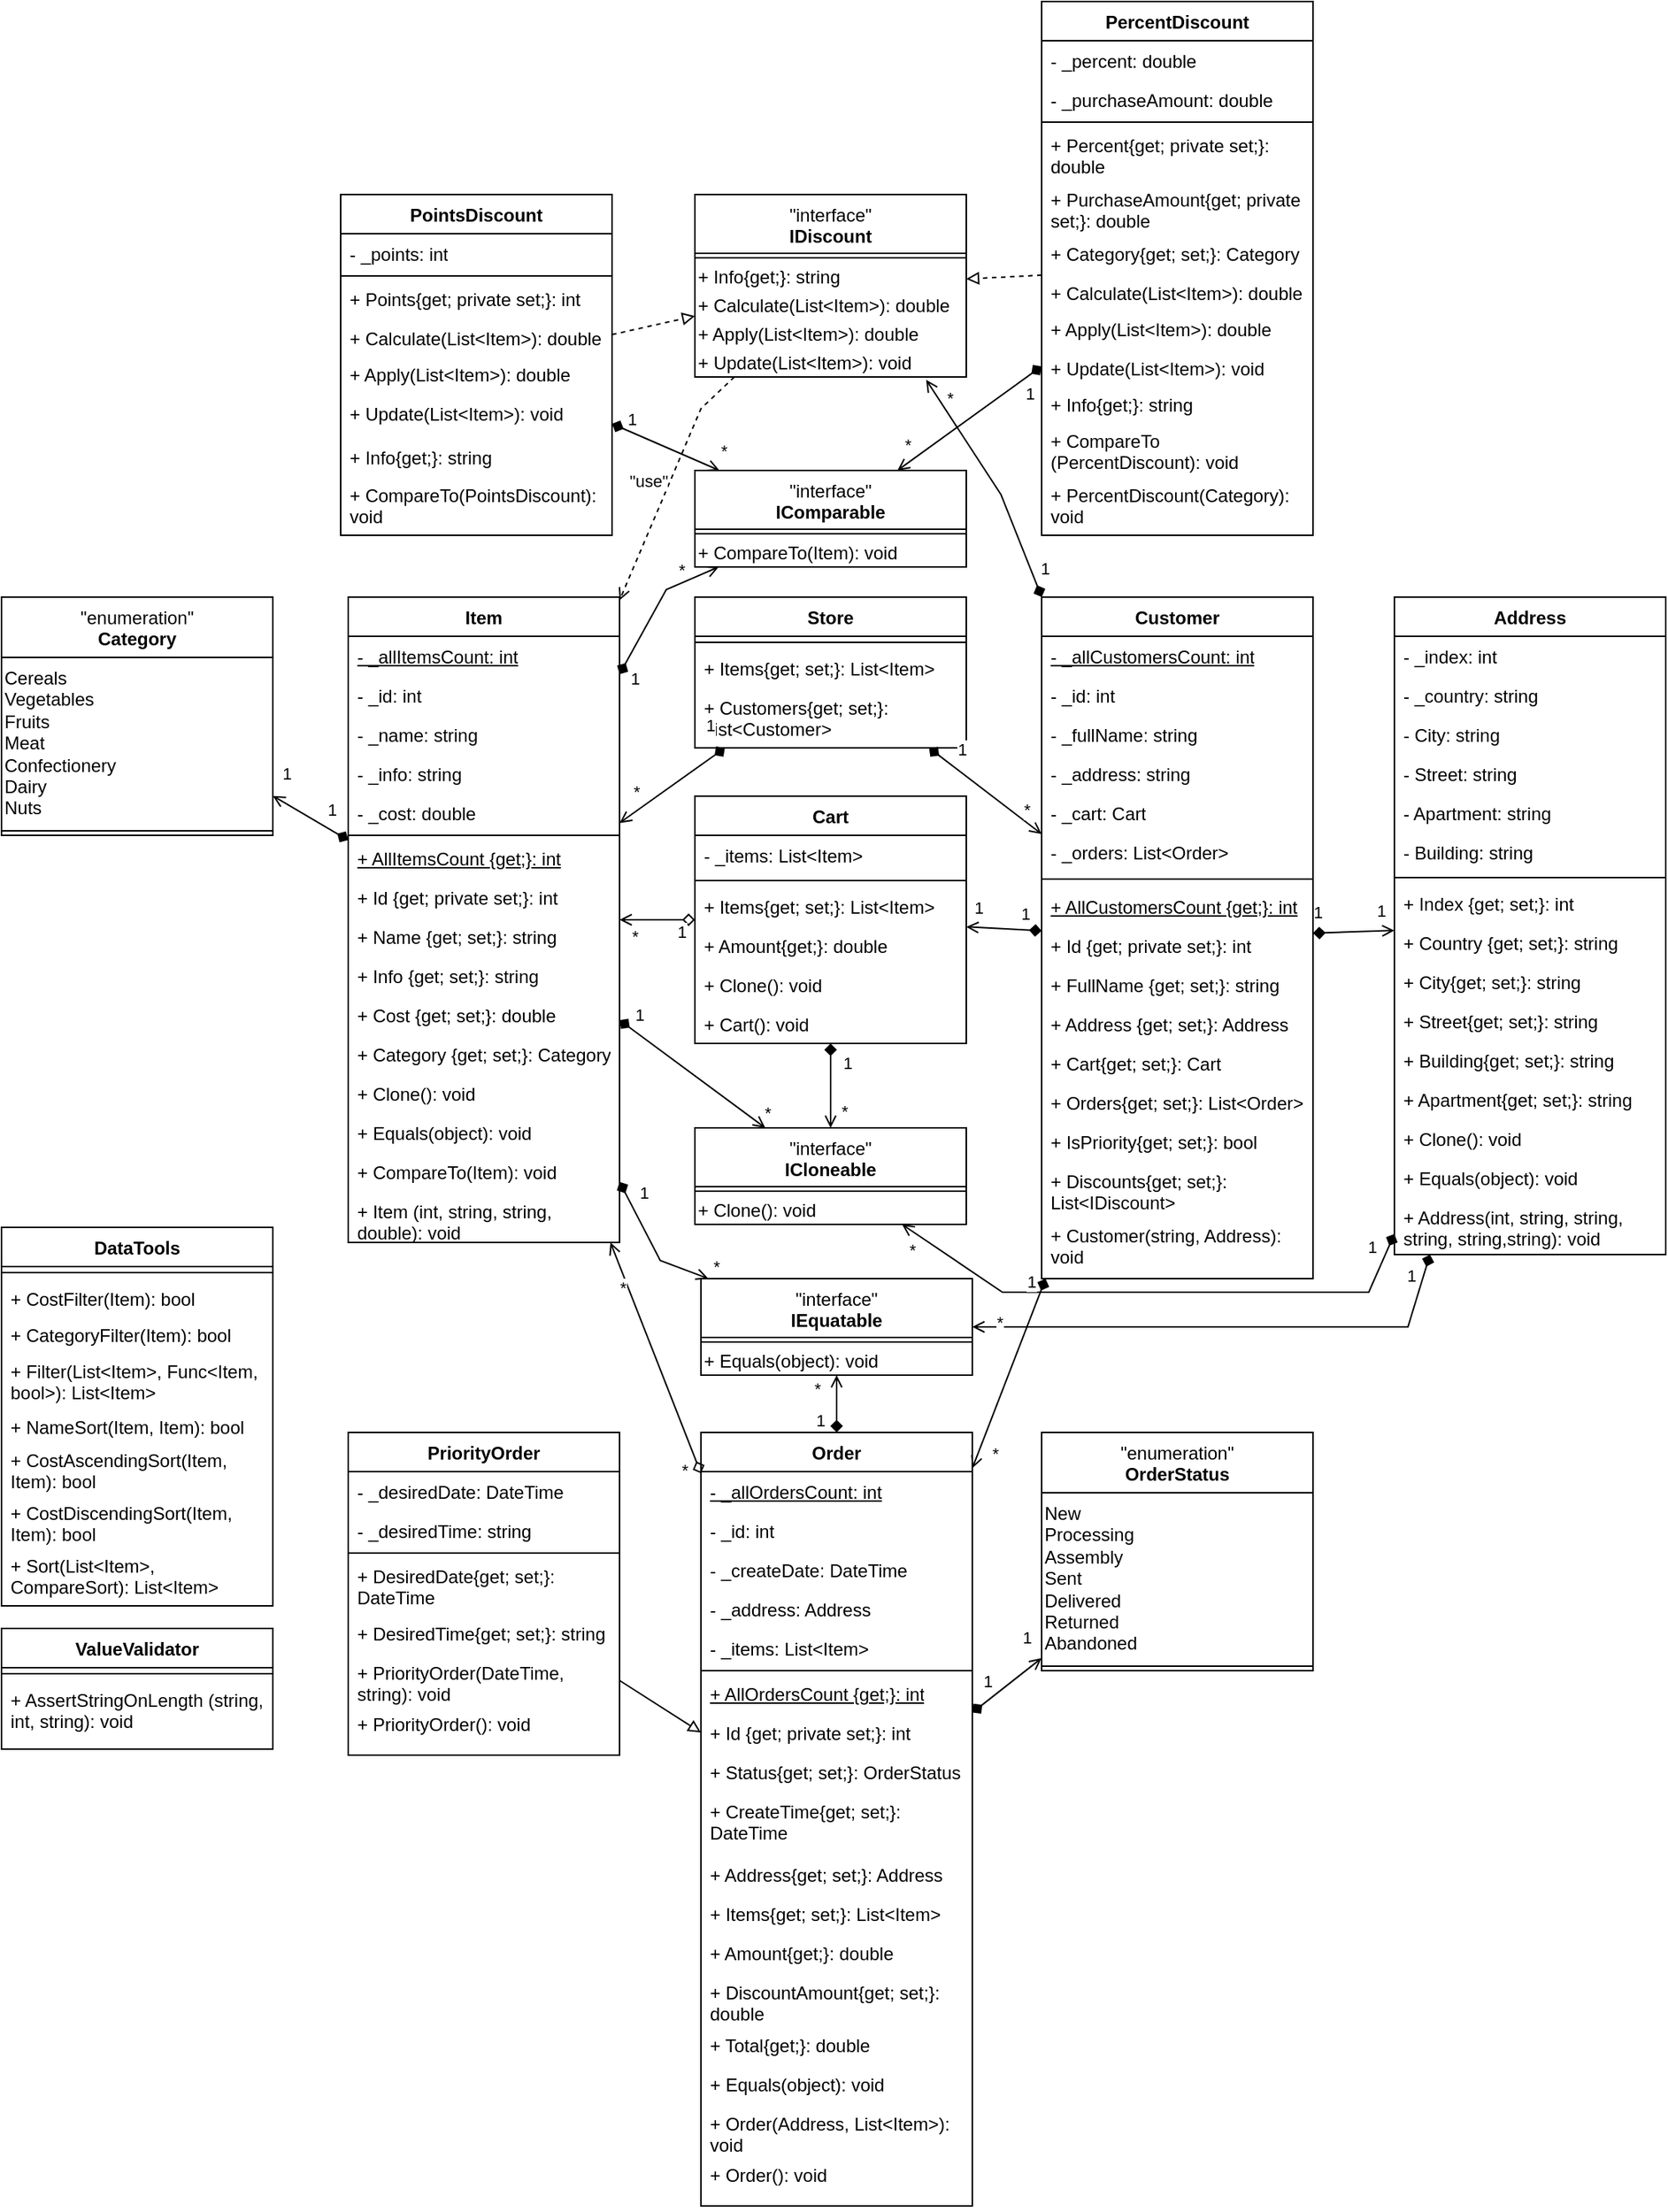 <mxfile version="24.8.4">
  <diagram name="Страница — 1" id="cyyqTEQfqlTlpgTbPCYP">
    <mxGraphModel dx="1888" dy="1229" grid="0" gridSize="10" guides="1" tooltips="1" connect="1" arrows="1" fold="1" page="0" pageScale="1" pageWidth="827" pageHeight="1169" math="0" shadow="0">
      <root>
        <mxCell id="0" />
        <mxCell id="1" parent="0" />
        <mxCell id="P8RmGeyfJjX2TALAqy8s-24" value="" style="endArrow=open;html=1;rounded=0;startArrow=diamond;startFill=1;endFill=0;" parent="1" source="ZHy04P8eJpB74Ytnu8nM-2" target="P8RmGeyfJjX2TALAqy8s-1" edge="1">
          <mxGeometry width="50" height="50" relative="1" as="geometry">
            <mxPoint x="908" y="592" as="sourcePoint" />
            <mxPoint x="461" y="-7" as="targetPoint" />
            <Array as="points">
              <mxPoint x="727" y="501" />
              <mxPoint x="484" y="501" />
            </Array>
          </mxGeometry>
        </mxCell>
        <mxCell id="P8RmGeyfJjX2TALAqy8s-25" value="1" style="edgeLabel;html=1;align=center;verticalAlign=middle;resizable=0;points=[];" parent="P8RmGeyfJjX2TALAqy8s-24" vertex="1" connectable="0">
          <mxGeometry x="-0.881" y="2" relative="1" as="geometry">
            <mxPoint x="-8" y="-13" as="offset" />
          </mxGeometry>
        </mxCell>
        <mxCell id="P8RmGeyfJjX2TALAqy8s-26" value="*" style="edgeLabel;html=1;align=center;verticalAlign=middle;resizable=0;points=[];" parent="P8RmGeyfJjX2TALAqy8s-24" vertex="1" connectable="0">
          <mxGeometry x="0.871" y="3" relative="1" as="geometry">
            <mxPoint x="-11" y="1" as="offset" />
          </mxGeometry>
        </mxCell>
        <mxCell id="aCuDsNtKosJYIBM2p1oK-1" value="Item" style="swimlane;fontStyle=1;align=center;verticalAlign=top;childLayout=stackLayout;horizontal=1;startSize=26;horizontalStack=0;resizeParent=1;resizeParentMax=0;resizeLast=0;collapsible=1;marginBottom=0;whiteSpace=wrap;html=1;" parent="1" vertex="1">
          <mxGeometry x="50" y="40" width="180" height="428" as="geometry">
            <mxRectangle x="190" y="80" width="100" height="30" as="alternateBounds" />
          </mxGeometry>
        </mxCell>
        <mxCell id="QynPRttyj65Tb2II5Nbg-6" value="&lt;u&gt;- _allItemsCount: int&lt;/u&gt;" style="text;strokeColor=none;fillColor=none;align=left;verticalAlign=top;spacingLeft=4;spacingRight=4;overflow=hidden;rotatable=0;points=[[0,0.5],[1,0.5]];portConstraint=eastwest;whiteSpace=wrap;html=1;" parent="aCuDsNtKosJYIBM2p1oK-1" vertex="1">
          <mxGeometry y="26" width="180" height="26" as="geometry" />
        </mxCell>
        <mxCell id="QynPRttyj65Tb2II5Nbg-7" value="- _id: int" style="text;strokeColor=none;fillColor=none;align=left;verticalAlign=top;spacingLeft=4;spacingRight=4;overflow=hidden;rotatable=0;points=[[0,0.5],[1,0.5]];portConstraint=eastwest;whiteSpace=wrap;html=1;" parent="aCuDsNtKosJYIBM2p1oK-1" vertex="1">
          <mxGeometry y="52" width="180" height="26" as="geometry" />
        </mxCell>
        <mxCell id="QynPRttyj65Tb2II5Nbg-8" value="- _name: string" style="text;strokeColor=none;fillColor=none;align=left;verticalAlign=top;spacingLeft=4;spacingRight=4;overflow=hidden;rotatable=0;points=[[0,0.5],[1,0.5]];portConstraint=eastwest;whiteSpace=wrap;html=1;" parent="aCuDsNtKosJYIBM2p1oK-1" vertex="1">
          <mxGeometry y="78" width="180" height="26" as="geometry" />
        </mxCell>
        <mxCell id="QynPRttyj65Tb2II5Nbg-9" value="- _info: string" style="text;strokeColor=none;fillColor=none;align=left;verticalAlign=top;spacingLeft=4;spacingRight=4;overflow=hidden;rotatable=0;points=[[0,0.5],[1,0.5]];portConstraint=eastwest;whiteSpace=wrap;html=1;" parent="aCuDsNtKosJYIBM2p1oK-1" vertex="1">
          <mxGeometry y="104" width="180" height="26" as="geometry" />
        </mxCell>
        <mxCell id="QynPRttyj65Tb2II5Nbg-10" value="- _cost: double" style="text;strokeColor=none;fillColor=none;align=left;verticalAlign=top;spacingLeft=4;spacingRight=4;overflow=hidden;rotatable=0;points=[[0,0.5],[1,0.5]];portConstraint=eastwest;whiteSpace=wrap;html=1;" parent="aCuDsNtKosJYIBM2p1oK-1" vertex="1">
          <mxGeometry y="130" width="180" height="26" as="geometry" />
        </mxCell>
        <mxCell id="aCuDsNtKosJYIBM2p1oK-3" value="" style="line;strokeWidth=1;fillColor=none;align=left;verticalAlign=middle;spacingTop=-1;spacingLeft=3;spacingRight=3;rotatable=0;labelPosition=right;points=[];portConstraint=eastwest;strokeColor=inherit;" parent="aCuDsNtKosJYIBM2p1oK-1" vertex="1">
          <mxGeometry y="156" width="180" height="4" as="geometry" />
        </mxCell>
        <mxCell id="aCuDsNtKosJYIBM2p1oK-4" value="&lt;u&gt;+ AllItemsCount {get;}: int&lt;/u&gt;" style="text;strokeColor=none;fillColor=none;align=left;verticalAlign=top;spacingLeft=4;spacingRight=4;overflow=hidden;rotatable=0;points=[[0,0.5],[1,0.5]];portConstraint=eastwest;whiteSpace=wrap;html=1;" parent="aCuDsNtKosJYIBM2p1oK-1" vertex="1">
          <mxGeometry y="160" width="180" height="26" as="geometry" />
        </mxCell>
        <mxCell id="aCuDsNtKosJYIBM2p1oK-12" value="+ Id {get; private set;}: int" style="text;strokeColor=none;fillColor=none;align=left;verticalAlign=top;spacingLeft=4;spacingRight=4;overflow=hidden;rotatable=0;points=[[0,0.5],[1,0.5]];portConstraint=eastwest;whiteSpace=wrap;html=1;" parent="aCuDsNtKosJYIBM2p1oK-1" vertex="1">
          <mxGeometry y="186" width="180" height="26" as="geometry" />
        </mxCell>
        <mxCell id="aCuDsNtKosJYIBM2p1oK-11" value="+ Name {get; set;}: string" style="text;strokeColor=none;fillColor=none;align=left;verticalAlign=top;spacingLeft=4;spacingRight=4;overflow=hidden;rotatable=0;points=[[0,0.5],[1,0.5]];portConstraint=eastwest;whiteSpace=wrap;html=1;" parent="aCuDsNtKosJYIBM2p1oK-1" vertex="1">
          <mxGeometry y="212" width="180" height="26" as="geometry" />
        </mxCell>
        <mxCell id="aCuDsNtKosJYIBM2p1oK-10" value="+ Info {get; set;}: string" style="text;strokeColor=none;fillColor=none;align=left;verticalAlign=top;spacingLeft=4;spacingRight=4;overflow=hidden;rotatable=0;points=[[0,0.5],[1,0.5]];portConstraint=eastwest;whiteSpace=wrap;html=1;" parent="aCuDsNtKosJYIBM2p1oK-1" vertex="1">
          <mxGeometry y="238" width="180" height="26" as="geometry" />
        </mxCell>
        <mxCell id="aCuDsNtKosJYIBM2p1oK-9" value="+ Cost {get; set;}: double" style="text;strokeColor=none;fillColor=none;align=left;verticalAlign=top;spacingLeft=4;spacingRight=4;overflow=hidden;rotatable=0;points=[[0,0.5],[1,0.5]];portConstraint=eastwest;whiteSpace=wrap;html=1;" parent="aCuDsNtKosJYIBM2p1oK-1" vertex="1">
          <mxGeometry y="264" width="180" height="26" as="geometry" />
        </mxCell>
        <mxCell id="ZHy04P8eJpB74Ytnu8nM-1" value="+ Category {get; set;}: Category" style="text;strokeColor=none;fillColor=none;align=left;verticalAlign=top;spacingLeft=4;spacingRight=4;overflow=hidden;rotatable=0;points=[[0,0.5],[1,0.5]];portConstraint=eastwest;whiteSpace=wrap;html=1;" parent="aCuDsNtKosJYIBM2p1oK-1" vertex="1">
          <mxGeometry y="290" width="180" height="26" as="geometry" />
        </mxCell>
        <mxCell id="P8RmGeyfJjX2TALAqy8s-7" value="+ Clone(): void" style="text;strokeColor=none;fillColor=none;align=left;verticalAlign=top;spacingLeft=4;spacingRight=4;overflow=hidden;rotatable=0;points=[[0,0.5],[1,0.5]];portConstraint=eastwest;whiteSpace=wrap;html=1;" parent="aCuDsNtKosJYIBM2p1oK-1" vertex="1">
          <mxGeometry y="316" width="180" height="26" as="geometry" />
        </mxCell>
        <mxCell id="P8RmGeyfJjX2TALAqy8s-8" value="+ Equals(object): void" style="text;strokeColor=none;fillColor=none;align=left;verticalAlign=top;spacingLeft=4;spacingRight=4;overflow=hidden;rotatable=0;points=[[0,0.5],[1,0.5]];portConstraint=eastwest;whiteSpace=wrap;html=1;" parent="aCuDsNtKosJYIBM2p1oK-1" vertex="1">
          <mxGeometry y="342" width="180" height="26" as="geometry" />
        </mxCell>
        <mxCell id="P8RmGeyfJjX2TALAqy8s-9" value="+ CompareTo(Item): void" style="text;strokeColor=none;fillColor=none;align=left;verticalAlign=top;spacingLeft=4;spacingRight=4;overflow=hidden;rotatable=0;points=[[0,0.5],[1,0.5]];portConstraint=eastwest;whiteSpace=wrap;html=1;" parent="aCuDsNtKosJYIBM2p1oK-1" vertex="1">
          <mxGeometry y="368" width="180" height="26" as="geometry" />
        </mxCell>
        <mxCell id="QynPRttyj65Tb2II5Nbg-19" value="+ Item (int, string, string, double): void" style="text;strokeColor=none;fillColor=none;align=left;verticalAlign=top;spacingLeft=4;spacingRight=4;overflow=hidden;rotatable=0;points=[[0,0.5],[1,0.5]];portConstraint=eastwest;whiteSpace=wrap;html=1;" parent="aCuDsNtKosJYIBM2p1oK-1" vertex="1">
          <mxGeometry y="394" width="180" height="34" as="geometry" />
        </mxCell>
        <mxCell id="aCuDsNtKosJYIBM2p1oK-20" value="ValueValidator" style="swimlane;fontStyle=1;align=center;verticalAlign=top;childLayout=stackLayout;horizontal=1;startSize=26;horizontalStack=0;resizeParent=1;resizeParentMax=0;resizeLast=0;collapsible=1;marginBottom=0;whiteSpace=wrap;html=1;" parent="1" vertex="1">
          <mxGeometry x="-180" y="724" width="180" height="80" as="geometry">
            <mxRectangle x="190" y="80" width="100" height="30" as="alternateBounds" />
          </mxGeometry>
        </mxCell>
        <mxCell id="aCuDsNtKosJYIBM2p1oK-21" value="" style="line;strokeWidth=1;fillColor=none;align=left;verticalAlign=middle;spacingTop=-1;spacingLeft=3;spacingRight=3;rotatable=0;labelPosition=right;points=[];portConstraint=eastwest;strokeColor=inherit;" parent="aCuDsNtKosJYIBM2p1oK-20" vertex="1">
          <mxGeometry y="26" width="180" height="8" as="geometry" />
        </mxCell>
        <mxCell id="aCuDsNtKosJYIBM2p1oK-25" value="+ AssertStringOnLength (string, int, string): void" style="text;strokeColor=none;fillColor=none;align=left;verticalAlign=top;spacingLeft=4;spacingRight=4;overflow=hidden;rotatable=0;points=[[0,0.5],[1,0.5]];portConstraint=eastwest;whiteSpace=wrap;html=1;" parent="aCuDsNtKosJYIBM2p1oK-20" vertex="1">
          <mxGeometry y="34" width="180" height="46" as="geometry" />
        </mxCell>
        <mxCell id="ZHy04P8eJpB74Ytnu8nM-2" value="Address" style="swimlane;fontStyle=1;align=center;verticalAlign=top;childLayout=stackLayout;horizontal=1;startSize=26;horizontalStack=0;resizeParent=1;resizeParentMax=0;resizeLast=0;collapsible=1;marginBottom=0;whiteSpace=wrap;html=1;" parent="1" vertex="1">
          <mxGeometry x="744" y="40" width="180" height="436" as="geometry">
            <mxRectangle x="190" y="80" width="100" height="30" as="alternateBounds" />
          </mxGeometry>
        </mxCell>
        <mxCell id="QynPRttyj65Tb2II5Nbg-21" value="- _index: int" style="text;strokeColor=none;fillColor=none;align=left;verticalAlign=top;spacingLeft=4;spacingRight=4;overflow=hidden;rotatable=0;points=[[0,0.5],[1,0.5]];portConstraint=eastwest;whiteSpace=wrap;html=1;" parent="ZHy04P8eJpB74Ytnu8nM-2" vertex="1">
          <mxGeometry y="26" width="180" height="26" as="geometry" />
        </mxCell>
        <mxCell id="QynPRttyj65Tb2II5Nbg-22" value="- _country: string" style="text;strokeColor=none;fillColor=none;align=left;verticalAlign=top;spacingLeft=4;spacingRight=4;overflow=hidden;rotatable=0;points=[[0,0.5],[1,0.5]];portConstraint=eastwest;whiteSpace=wrap;html=1;" parent="ZHy04P8eJpB74Ytnu8nM-2" vertex="1">
          <mxGeometry y="52" width="180" height="26" as="geometry" />
        </mxCell>
        <mxCell id="QynPRttyj65Tb2II5Nbg-23" value="- City: string" style="text;strokeColor=none;fillColor=none;align=left;verticalAlign=top;spacingLeft=4;spacingRight=4;overflow=hidden;rotatable=0;points=[[0,0.5],[1,0.5]];portConstraint=eastwest;whiteSpace=wrap;html=1;" parent="ZHy04P8eJpB74Ytnu8nM-2" vertex="1">
          <mxGeometry y="78" width="180" height="26" as="geometry" />
        </mxCell>
        <mxCell id="QynPRttyj65Tb2II5Nbg-24" value="- Street: string" style="text;strokeColor=none;fillColor=none;align=left;verticalAlign=top;spacingLeft=4;spacingRight=4;overflow=hidden;rotatable=0;points=[[0,0.5],[1,0.5]];portConstraint=eastwest;whiteSpace=wrap;html=1;" parent="ZHy04P8eJpB74Ytnu8nM-2" vertex="1">
          <mxGeometry y="104" width="180" height="26" as="geometry" />
        </mxCell>
        <mxCell id="QynPRttyj65Tb2II5Nbg-26" value="- Apartment: string" style="text;strokeColor=none;fillColor=none;align=left;verticalAlign=top;spacingLeft=4;spacingRight=4;overflow=hidden;rotatable=0;points=[[0,0.5],[1,0.5]];portConstraint=eastwest;whiteSpace=wrap;html=1;" parent="ZHy04P8eJpB74Ytnu8nM-2" vertex="1">
          <mxGeometry y="130" width="180" height="26" as="geometry" />
        </mxCell>
        <mxCell id="QynPRttyj65Tb2II5Nbg-25" value="- Building: string" style="text;strokeColor=none;fillColor=none;align=left;verticalAlign=top;spacingLeft=4;spacingRight=4;overflow=hidden;rotatable=0;points=[[0,0.5],[1,0.5]];portConstraint=eastwest;whiteSpace=wrap;html=1;" parent="ZHy04P8eJpB74Ytnu8nM-2" vertex="1">
          <mxGeometry y="156" width="180" height="26" as="geometry" />
        </mxCell>
        <mxCell id="ZHy04P8eJpB74Ytnu8nM-3" value="" style="line;strokeWidth=1;fillColor=none;align=left;verticalAlign=middle;spacingTop=-1;spacingLeft=3;spacingRight=3;rotatable=0;labelPosition=right;points=[];portConstraint=eastwest;strokeColor=inherit;" parent="ZHy04P8eJpB74Ytnu8nM-2" vertex="1">
          <mxGeometry y="182" width="180" height="8" as="geometry" />
        </mxCell>
        <mxCell id="ZHy04P8eJpB74Ytnu8nM-4" value="+ Index {get; set;}: int" style="text;strokeColor=none;fillColor=none;align=left;verticalAlign=top;spacingLeft=4;spacingRight=4;overflow=hidden;rotatable=0;points=[[0,0.5],[1,0.5]];portConstraint=eastwest;whiteSpace=wrap;html=1;" parent="ZHy04P8eJpB74Ytnu8nM-2" vertex="1">
          <mxGeometry y="190" width="180" height="26" as="geometry" />
        </mxCell>
        <mxCell id="ZHy04P8eJpB74Ytnu8nM-5" value="+ Country {get; set;}: string" style="text;strokeColor=none;fillColor=none;align=left;verticalAlign=top;spacingLeft=4;spacingRight=4;overflow=hidden;rotatable=0;points=[[0,0.5],[1,0.5]];portConstraint=eastwest;whiteSpace=wrap;html=1;" parent="ZHy04P8eJpB74Ytnu8nM-2" vertex="1">
          <mxGeometry y="216" width="180" height="26" as="geometry" />
        </mxCell>
        <mxCell id="ZHy04P8eJpB74Ytnu8nM-6" value="+ City{get; set;}: string" style="text;strokeColor=none;fillColor=none;align=left;verticalAlign=top;spacingLeft=4;spacingRight=4;overflow=hidden;rotatable=0;points=[[0,0.5],[1,0.5]];portConstraint=eastwest;whiteSpace=wrap;html=1;" parent="ZHy04P8eJpB74Ytnu8nM-2" vertex="1">
          <mxGeometry y="242" width="180" height="26" as="geometry" />
        </mxCell>
        <mxCell id="ZHy04P8eJpB74Ytnu8nM-7" value="+ Street{get; set;}: string" style="text;strokeColor=none;fillColor=none;align=left;verticalAlign=top;spacingLeft=4;spacingRight=4;overflow=hidden;rotatable=0;points=[[0,0.5],[1,0.5]];portConstraint=eastwest;whiteSpace=wrap;html=1;" parent="ZHy04P8eJpB74Ytnu8nM-2" vertex="1">
          <mxGeometry y="268" width="180" height="26" as="geometry" />
        </mxCell>
        <mxCell id="ZHy04P8eJpB74Ytnu8nM-9" value="+ Building{get; set;}: string" style="text;strokeColor=none;fillColor=none;align=left;verticalAlign=top;spacingLeft=4;spacingRight=4;overflow=hidden;rotatable=0;points=[[0,0.5],[1,0.5]];portConstraint=eastwest;whiteSpace=wrap;html=1;" parent="ZHy04P8eJpB74Ytnu8nM-2" vertex="1">
          <mxGeometry y="294" width="180" height="26" as="geometry" />
        </mxCell>
        <mxCell id="ZHy04P8eJpB74Ytnu8nM-10" value="+ Apartment{get; set;}: string" style="text;strokeColor=none;fillColor=none;align=left;verticalAlign=top;spacingLeft=4;spacingRight=4;overflow=hidden;rotatable=0;points=[[0,0.5],[1,0.5]];portConstraint=eastwest;whiteSpace=wrap;html=1;" parent="ZHy04P8eJpB74Ytnu8nM-2" vertex="1">
          <mxGeometry y="320" width="180" height="26" as="geometry" />
        </mxCell>
        <mxCell id="P8RmGeyfJjX2TALAqy8s-10" value="+ Clone(): void" style="text;strokeColor=none;fillColor=none;align=left;verticalAlign=top;spacingLeft=4;spacingRight=4;overflow=hidden;rotatable=0;points=[[0,0.5],[1,0.5]];portConstraint=eastwest;whiteSpace=wrap;html=1;" parent="ZHy04P8eJpB74Ytnu8nM-2" vertex="1">
          <mxGeometry y="346" width="180" height="26" as="geometry" />
        </mxCell>
        <mxCell id="P8RmGeyfJjX2TALAqy8s-11" value="+ Equals(object): void" style="text;strokeColor=none;fillColor=none;align=left;verticalAlign=top;spacingLeft=4;spacingRight=4;overflow=hidden;rotatable=0;points=[[0,0.5],[1,0.5]];portConstraint=eastwest;whiteSpace=wrap;html=1;" parent="ZHy04P8eJpB74Ytnu8nM-2" vertex="1">
          <mxGeometry y="372" width="180" height="26" as="geometry" />
        </mxCell>
        <mxCell id="f7RbkkvlJwdS8XxNwNuT-8" value="+ Address(int, string, string, string, string,string): void" style="text;strokeColor=none;fillColor=none;align=left;verticalAlign=top;spacingLeft=4;spacingRight=4;overflow=hidden;rotatable=0;points=[[0,0.5],[1,0.5]];portConstraint=eastwest;whiteSpace=wrap;html=1;" parent="ZHy04P8eJpB74Ytnu8nM-2" vertex="1">
          <mxGeometry y="398" width="180" height="38" as="geometry" />
        </mxCell>
        <mxCell id="ZHy04P8eJpB74Ytnu8nM-11" value="" style="endArrow=open;html=1;rounded=0;startArrow=diamond;startFill=1;endFill=0;" parent="1" source="aCuDsNtKosJYIBM2p1oK-13" target="ZHy04P8eJpB74Ytnu8nM-2" edge="1">
          <mxGeometry width="50" height="50" relative="1" as="geometry">
            <mxPoint x="450" y="280" as="sourcePoint" />
            <mxPoint x="500" y="230" as="targetPoint" />
          </mxGeometry>
        </mxCell>
        <mxCell id="ZHy04P8eJpB74Ytnu8nM-12" value="1" style="edgeLabel;html=1;align=center;verticalAlign=middle;resizable=0;points=[];" parent="ZHy04P8eJpB74Ytnu8nM-11" vertex="1" connectable="0">
          <mxGeometry x="-0.881" y="2" relative="1" as="geometry">
            <mxPoint y="-12" as="offset" />
          </mxGeometry>
        </mxCell>
        <mxCell id="ZHy04P8eJpB74Ytnu8nM-13" value="1" style="edgeLabel;html=1;align=center;verticalAlign=middle;resizable=0;points=[];" parent="ZHy04P8eJpB74Ytnu8nM-11" vertex="1" connectable="0">
          <mxGeometry x="0.871" y="3" relative="1" as="geometry">
            <mxPoint x="-6" y="-10" as="offset" />
          </mxGeometry>
        </mxCell>
        <mxCell id="ZHy04P8eJpB74Ytnu8nM-14" value="Store" style="swimlane;fontStyle=1;align=center;verticalAlign=top;childLayout=stackLayout;horizontal=1;startSize=26;horizontalStack=0;resizeParent=1;resizeParentMax=0;resizeLast=0;collapsible=1;marginBottom=0;whiteSpace=wrap;html=1;" parent="1" vertex="1">
          <mxGeometry x="280" y="40" width="180" height="100" as="geometry">
            <mxRectangle x="190" y="80" width="100" height="30" as="alternateBounds" />
          </mxGeometry>
        </mxCell>
        <mxCell id="ZHy04P8eJpB74Ytnu8nM-15" value="" style="line;strokeWidth=1;fillColor=none;align=left;verticalAlign=middle;spacingTop=-1;spacingLeft=3;spacingRight=3;rotatable=0;labelPosition=right;points=[];portConstraint=eastwest;strokeColor=inherit;" parent="ZHy04P8eJpB74Ytnu8nM-14" vertex="1">
          <mxGeometry y="26" width="180" height="8" as="geometry" />
        </mxCell>
        <mxCell id="ZHy04P8eJpB74Ytnu8nM-18" value="+ Items{get; set;}: List&amp;lt;Item&amp;gt;" style="text;strokeColor=none;fillColor=none;align=left;verticalAlign=top;spacingLeft=4;spacingRight=4;overflow=hidden;rotatable=0;points=[[0,0.5],[1,0.5]];portConstraint=eastwest;whiteSpace=wrap;html=1;" parent="ZHy04P8eJpB74Ytnu8nM-14" vertex="1">
          <mxGeometry y="34" width="180" height="26" as="geometry" />
        </mxCell>
        <mxCell id="ZHy04P8eJpB74Ytnu8nM-19" value="+ Customers{get; set;}: List&amp;lt;Customer&amp;gt;" style="text;strokeColor=none;fillColor=none;align=left;verticalAlign=top;spacingLeft=4;spacingRight=4;overflow=hidden;rotatable=0;points=[[0,0.5],[1,0.5]];portConstraint=eastwest;whiteSpace=wrap;html=1;" parent="ZHy04P8eJpB74Ytnu8nM-14" vertex="1">
          <mxGeometry y="60" width="180" height="40" as="geometry" />
        </mxCell>
        <mxCell id="ZHy04P8eJpB74Ytnu8nM-21" value="" style="endArrow=open;html=1;rounded=0;startArrow=diamond;startFill=1;endFill=0;" parent="1" source="ZHy04P8eJpB74Ytnu8nM-14" target="aCuDsNtKosJYIBM2p1oK-13" edge="1">
          <mxGeometry width="50" height="50" relative="1" as="geometry">
            <mxPoint x="700" y="142" as="sourcePoint" />
            <mxPoint x="770" y="143" as="targetPoint" />
          </mxGeometry>
        </mxCell>
        <mxCell id="ZHy04P8eJpB74Ytnu8nM-22" value="1" style="edgeLabel;html=1;align=center;verticalAlign=middle;resizable=0;points=[];" parent="ZHy04P8eJpB74Ytnu8nM-21" vertex="1" connectable="0">
          <mxGeometry x="-0.881" y="2" relative="1" as="geometry">
            <mxPoint x="16" y="-1" as="offset" />
          </mxGeometry>
        </mxCell>
        <mxCell id="ZHy04P8eJpB74Ytnu8nM-23" value="*" style="edgeLabel;html=1;align=center;verticalAlign=middle;resizable=0;points=[];" parent="ZHy04P8eJpB74Ytnu8nM-21" vertex="1" connectable="0">
          <mxGeometry x="0.871" y="3" relative="1" as="geometry">
            <mxPoint x="-7" y="-10" as="offset" />
          </mxGeometry>
        </mxCell>
        <mxCell id="ZHy04P8eJpB74Ytnu8nM-24" value="" style="endArrow=open;html=1;rounded=0;startArrow=diamond;startFill=1;endFill=0;" parent="1" source="ZHy04P8eJpB74Ytnu8nM-14" target="aCuDsNtKosJYIBM2p1oK-1" edge="1">
          <mxGeometry width="50" height="50" relative="1" as="geometry">
            <mxPoint x="710" y="152" as="sourcePoint" />
            <mxPoint x="360" y="180" as="targetPoint" />
          </mxGeometry>
        </mxCell>
        <mxCell id="ZHy04P8eJpB74Ytnu8nM-25" value="1" style="edgeLabel;html=1;align=center;verticalAlign=middle;resizable=0;points=[];" parent="ZHy04P8eJpB74Ytnu8nM-24" vertex="1" connectable="0">
          <mxGeometry x="-0.881" y="2" relative="1" as="geometry">
            <mxPoint x="-7" y="-20" as="offset" />
          </mxGeometry>
        </mxCell>
        <mxCell id="ZHy04P8eJpB74Ytnu8nM-26" value="*" style="edgeLabel;html=1;align=center;verticalAlign=middle;resizable=0;points=[];" parent="ZHy04P8eJpB74Ytnu8nM-24" vertex="1" connectable="0">
          <mxGeometry x="0.871" y="3" relative="1" as="geometry">
            <mxPoint x="5" y="-20" as="offset" />
          </mxGeometry>
        </mxCell>
        <mxCell id="QynPRttyj65Tb2II5Nbg-27" value="&lt;div&gt;&lt;span style=&quot;font-weight: normal;&quot;&gt;&quot;enumeration&quot;&lt;/span&gt;&lt;/div&gt;Category" style="swimlane;fontStyle=1;align=center;verticalAlign=top;childLayout=stackLayout;horizontal=1;startSize=40;horizontalStack=0;resizeParent=1;resizeParentMax=0;resizeLast=0;collapsible=1;marginBottom=0;whiteSpace=wrap;html=1;" parent="1" vertex="1">
          <mxGeometry x="-180" y="40" width="180" height="158" as="geometry">
            <mxRectangle x="-180" y="40" width="100" height="30" as="alternateBounds" />
          </mxGeometry>
        </mxCell>
        <mxCell id="QynPRttyj65Tb2II5Nbg-41" value="Cereals&#xa;Vegetables&#xa;Fruits&#xa;Meat&#xa;Confectionery&#xa;Dairy&#xa;Nuts" style="text;whiteSpace=wrap;" parent="QynPRttyj65Tb2II5Nbg-27" vertex="1">
          <mxGeometry y="40" width="180" height="112" as="geometry" />
        </mxCell>
        <mxCell id="QynPRttyj65Tb2II5Nbg-33" value="" style="line;strokeWidth=1;fillColor=none;align=left;verticalAlign=middle;spacingTop=-1;spacingLeft=3;spacingRight=3;rotatable=0;labelPosition=right;points=[];portConstraint=eastwest;strokeColor=inherit;" parent="QynPRttyj65Tb2II5Nbg-27" vertex="1">
          <mxGeometry y="152" width="180" height="6" as="geometry" />
        </mxCell>
        <mxCell id="QynPRttyj65Tb2II5Nbg-42" value="" style="endArrow=open;html=1;rounded=0;startArrow=diamond;startFill=1;endFill=0;" parent="1" source="aCuDsNtKosJYIBM2p1oK-1" target="QynPRttyj65Tb2II5Nbg-27" edge="1">
          <mxGeometry width="50" height="50" relative="1" as="geometry">
            <mxPoint x="290" y="147" as="sourcePoint" />
            <mxPoint x="230" y="178" as="targetPoint" />
          </mxGeometry>
        </mxCell>
        <mxCell id="QynPRttyj65Tb2II5Nbg-43" value="1" style="edgeLabel;html=1;align=center;verticalAlign=middle;resizable=0;points=[];" parent="QynPRttyj65Tb2II5Nbg-42" vertex="1" connectable="0">
          <mxGeometry x="-0.881" y="2" relative="1" as="geometry">
            <mxPoint x="-7" y="-20" as="offset" />
          </mxGeometry>
        </mxCell>
        <mxCell id="QynPRttyj65Tb2II5Nbg-44" value="1" style="edgeLabel;html=1;align=center;verticalAlign=middle;resizable=0;points=[];" parent="QynPRttyj65Tb2II5Nbg-42" vertex="1" connectable="0">
          <mxGeometry x="0.871" y="3" relative="1" as="geometry">
            <mxPoint x="7" y="-20" as="offset" />
          </mxGeometry>
        </mxCell>
        <mxCell id="Qz9nzRmwoUxgpBmi1oMf-1" value="Cart" style="swimlane;fontStyle=1;align=center;verticalAlign=top;childLayout=stackLayout;horizontal=1;startSize=26;horizontalStack=0;resizeParent=1;resizeParentMax=0;resizeLast=0;collapsible=1;marginBottom=0;whiteSpace=wrap;html=1;" parent="1" vertex="1">
          <mxGeometry x="280" y="172" width="180" height="164" as="geometry">
            <mxRectangle x="190" y="80" width="100" height="30" as="alternateBounds" />
          </mxGeometry>
        </mxCell>
        <mxCell id="Qz9nzRmwoUxgpBmi1oMf-2" value="- _items: List&amp;lt;Item&amp;gt;" style="text;strokeColor=none;fillColor=none;align=left;verticalAlign=top;spacingLeft=4;spacingRight=4;overflow=hidden;rotatable=0;points=[[0,0.5],[1,0.5]];portConstraint=eastwest;whiteSpace=wrap;html=1;" parent="Qz9nzRmwoUxgpBmi1oMf-1" vertex="1">
          <mxGeometry y="26" width="180" height="26" as="geometry" />
        </mxCell>
        <mxCell id="Qz9nzRmwoUxgpBmi1oMf-8" value="" style="line;strokeWidth=1;fillColor=none;align=left;verticalAlign=middle;spacingTop=-1;spacingLeft=3;spacingRight=3;rotatable=0;labelPosition=right;points=[];portConstraint=eastwest;strokeColor=inherit;" parent="Qz9nzRmwoUxgpBmi1oMf-1" vertex="1">
          <mxGeometry y="52" width="180" height="8" as="geometry" />
        </mxCell>
        <mxCell id="Qz9nzRmwoUxgpBmi1oMf-9" value="+ Items{get; set;}: List&amp;lt;Item&amp;gt;" style="text;strokeColor=none;fillColor=none;align=left;verticalAlign=top;spacingLeft=4;spacingRight=4;overflow=hidden;rotatable=0;points=[[0,0.5],[1,0.5]];portConstraint=eastwest;whiteSpace=wrap;html=1;" parent="Qz9nzRmwoUxgpBmi1oMf-1" vertex="1">
          <mxGeometry y="60" width="180" height="26" as="geometry" />
        </mxCell>
        <mxCell id="Qz9nzRmwoUxgpBmi1oMf-10" value="+ Amount{get;}: double" style="text;strokeColor=none;fillColor=none;align=left;verticalAlign=top;spacingLeft=4;spacingRight=4;overflow=hidden;rotatable=0;points=[[0,0.5],[1,0.5]];portConstraint=eastwest;whiteSpace=wrap;html=1;" parent="Qz9nzRmwoUxgpBmi1oMf-1" vertex="1">
          <mxGeometry y="86" width="180" height="26" as="geometry" />
        </mxCell>
        <mxCell id="Qz9nzRmwoUxgpBmi1oMf-14" value="+ Clone(): void" style="text;strokeColor=none;fillColor=none;align=left;verticalAlign=top;spacingLeft=4;spacingRight=4;overflow=hidden;rotatable=0;points=[[0,0.5],[1,0.5]];portConstraint=eastwest;whiteSpace=wrap;html=1;" parent="Qz9nzRmwoUxgpBmi1oMf-1" vertex="1">
          <mxGeometry y="112" width="180" height="26" as="geometry" />
        </mxCell>
        <mxCell id="P8RmGeyfJjX2TALAqy8s-13" value="+ Cart(): void" style="text;strokeColor=none;fillColor=none;align=left;verticalAlign=top;spacingLeft=4;spacingRight=4;overflow=hidden;rotatable=0;points=[[0,0.5],[1,0.5]];portConstraint=eastwest;whiteSpace=wrap;html=1;" parent="Qz9nzRmwoUxgpBmi1oMf-1" vertex="1">
          <mxGeometry y="138" width="180" height="26" as="geometry" />
        </mxCell>
        <mxCell id="Qz9nzRmwoUxgpBmi1oMf-15" value="" style="endArrow=open;html=1;rounded=0;startArrow=diamond;startFill=1;endFill=0;" parent="1" source="aCuDsNtKosJYIBM2p1oK-13" target="Qz9nzRmwoUxgpBmi1oMf-1" edge="1">
          <mxGeometry width="50" height="50" relative="1" as="geometry">
            <mxPoint x="480" y="190" as="sourcePoint" />
            <mxPoint x="480" y="250" as="targetPoint" />
          </mxGeometry>
        </mxCell>
        <mxCell id="Qz9nzRmwoUxgpBmi1oMf-16" value="1" style="edgeLabel;html=1;align=center;verticalAlign=middle;resizable=0;points=[];" parent="Qz9nzRmwoUxgpBmi1oMf-15" vertex="1" connectable="0">
          <mxGeometry x="-0.881" y="2" relative="1" as="geometry">
            <mxPoint x="-8" y="-13" as="offset" />
          </mxGeometry>
        </mxCell>
        <mxCell id="Qz9nzRmwoUxgpBmi1oMf-17" value="1" style="edgeLabel;html=1;align=center;verticalAlign=middle;resizable=0;points=[];" parent="Qz9nzRmwoUxgpBmi1oMf-15" vertex="1" connectable="0">
          <mxGeometry x="0.871" y="3" relative="1" as="geometry">
            <mxPoint x="5" y="-16" as="offset" />
          </mxGeometry>
        </mxCell>
        <mxCell id="Qz9nzRmwoUxgpBmi1oMf-18" value="Order" style="swimlane;fontStyle=1;align=center;verticalAlign=top;childLayout=stackLayout;horizontal=1;startSize=26;horizontalStack=0;resizeParent=1;resizeParentMax=0;resizeLast=0;collapsible=1;marginBottom=0;whiteSpace=wrap;html=1;" parent="1" vertex="1">
          <mxGeometry x="284" y="594" width="180" height="513" as="geometry">
            <mxRectangle x="190" y="80" width="100" height="30" as="alternateBounds" />
          </mxGeometry>
        </mxCell>
        <mxCell id="Qz9nzRmwoUxgpBmi1oMf-19" value="&lt;u&gt;- _allOrdersCount: int&lt;/u&gt;" style="text;strokeColor=none;fillColor=none;align=left;verticalAlign=top;spacingLeft=4;spacingRight=4;overflow=hidden;rotatable=0;points=[[0,0.5],[1,0.5]];portConstraint=eastwest;whiteSpace=wrap;html=1;" parent="Qz9nzRmwoUxgpBmi1oMf-18" vertex="1">
          <mxGeometry y="26" width="180" height="26" as="geometry" />
        </mxCell>
        <mxCell id="Qz9nzRmwoUxgpBmi1oMf-20" value="- _id: int" style="text;strokeColor=none;fillColor=none;align=left;verticalAlign=top;spacingLeft=4;spacingRight=4;overflow=hidden;rotatable=0;points=[[0,0.5],[1,0.5]];portConstraint=eastwest;whiteSpace=wrap;html=1;" parent="Qz9nzRmwoUxgpBmi1oMf-18" vertex="1">
          <mxGeometry y="52" width="180" height="26" as="geometry" />
        </mxCell>
        <mxCell id="Qz9nzRmwoUxgpBmi1oMf-21" value="- _createDate: DateTime" style="text;strokeColor=none;fillColor=none;align=left;verticalAlign=top;spacingLeft=4;spacingRight=4;overflow=hidden;rotatable=0;points=[[0,0.5],[1,0.5]];portConstraint=eastwest;whiteSpace=wrap;html=1;" parent="Qz9nzRmwoUxgpBmi1oMf-18" vertex="1">
          <mxGeometry y="78" width="180" height="26" as="geometry" />
        </mxCell>
        <mxCell id="Qz9nzRmwoUxgpBmi1oMf-22" value="- _address: Address" style="text;strokeColor=none;fillColor=none;align=left;verticalAlign=top;spacingLeft=4;spacingRight=4;overflow=hidden;rotatable=0;points=[[0,0.5],[1,0.5]];portConstraint=eastwest;whiteSpace=wrap;html=1;" parent="Qz9nzRmwoUxgpBmi1oMf-18" vertex="1">
          <mxGeometry y="104" width="180" height="26" as="geometry" />
        </mxCell>
        <mxCell id="Qz9nzRmwoUxgpBmi1oMf-23" value="- _items: List&amp;lt;Item&amp;gt;" style="text;strokeColor=none;fillColor=none;align=left;verticalAlign=top;spacingLeft=4;spacingRight=4;overflow=hidden;rotatable=0;points=[[0,0.5],[1,0.5]];portConstraint=eastwest;whiteSpace=wrap;html=1;" parent="Qz9nzRmwoUxgpBmi1oMf-18" vertex="1">
          <mxGeometry y="130" width="180" height="26" as="geometry" />
        </mxCell>
        <mxCell id="Qz9nzRmwoUxgpBmi1oMf-24" value="" style="line;strokeWidth=1;fillColor=none;align=left;verticalAlign=middle;spacingTop=-1;spacingLeft=3;spacingRight=3;rotatable=0;labelPosition=right;points=[];portConstraint=eastwest;strokeColor=inherit;" parent="Qz9nzRmwoUxgpBmi1oMf-18" vertex="1">
          <mxGeometry y="156" width="180" height="4" as="geometry" />
        </mxCell>
        <mxCell id="Qz9nzRmwoUxgpBmi1oMf-25" value="&lt;u&gt;+ AllOrdersCount {get;}: int&lt;/u&gt;" style="text;strokeColor=none;fillColor=none;align=left;verticalAlign=top;spacingLeft=4;spacingRight=4;overflow=hidden;rotatable=0;points=[[0,0.5],[1,0.5]];portConstraint=eastwest;whiteSpace=wrap;html=1;" parent="Qz9nzRmwoUxgpBmi1oMf-18" vertex="1">
          <mxGeometry y="160" width="180" height="26" as="geometry" />
        </mxCell>
        <mxCell id="Qz9nzRmwoUxgpBmi1oMf-26" value="+ Id {get; private set;}: int" style="text;strokeColor=none;fillColor=none;align=left;verticalAlign=top;spacingLeft=4;spacingRight=4;overflow=hidden;rotatable=0;points=[[0,0.5],[1,0.5]];portConstraint=eastwest;whiteSpace=wrap;html=1;" parent="Qz9nzRmwoUxgpBmi1oMf-18" vertex="1">
          <mxGeometry y="186" width="180" height="26" as="geometry" />
        </mxCell>
        <mxCell id="Qz9nzRmwoUxgpBmi1oMf-27" value="+ Status{get; set;}: OrderStatus" style="text;strokeColor=none;fillColor=none;align=left;verticalAlign=top;spacingLeft=4;spacingRight=4;overflow=hidden;rotatable=0;points=[[0,0.5],[1,0.5]];portConstraint=eastwest;whiteSpace=wrap;html=1;" parent="Qz9nzRmwoUxgpBmi1oMf-18" vertex="1">
          <mxGeometry y="212" width="180" height="26" as="geometry" />
        </mxCell>
        <mxCell id="Qz9nzRmwoUxgpBmi1oMf-28" value="+ CreateTime{get; set;}: DateTime" style="text;strokeColor=none;fillColor=none;align=left;verticalAlign=top;spacingLeft=4;spacingRight=4;overflow=hidden;rotatable=0;points=[[0,0.5],[1,0.5]];portConstraint=eastwest;whiteSpace=wrap;html=1;" parent="Qz9nzRmwoUxgpBmi1oMf-18" vertex="1">
          <mxGeometry y="238" width="180" height="42" as="geometry" />
        </mxCell>
        <mxCell id="Qz9nzRmwoUxgpBmi1oMf-29" value="+ Address{get; set;}: Address" style="text;strokeColor=none;fillColor=none;align=left;verticalAlign=top;spacingLeft=4;spacingRight=4;overflow=hidden;rotatable=0;points=[[0,0.5],[1,0.5]];portConstraint=eastwest;whiteSpace=wrap;html=1;" parent="Qz9nzRmwoUxgpBmi1oMf-18" vertex="1">
          <mxGeometry y="280" width="180" height="26" as="geometry" />
        </mxCell>
        <mxCell id="Qz9nzRmwoUxgpBmi1oMf-30" value="+ Items{get; set;}: List&amp;lt;Item&amp;gt;" style="text;strokeColor=none;fillColor=none;align=left;verticalAlign=top;spacingLeft=4;spacingRight=4;overflow=hidden;rotatable=0;points=[[0,0.5],[1,0.5]];portConstraint=eastwest;whiteSpace=wrap;html=1;" parent="Qz9nzRmwoUxgpBmi1oMf-18" vertex="1">
          <mxGeometry y="306" width="180" height="26" as="geometry" />
        </mxCell>
        <mxCell id="Qz9nzRmwoUxgpBmi1oMf-38" value="+ Amount{get;}: double" style="text;strokeColor=none;fillColor=none;align=left;verticalAlign=top;spacingLeft=4;spacingRight=4;overflow=hidden;rotatable=0;points=[[0,0.5],[1,0.5]];portConstraint=eastwest;whiteSpace=wrap;html=1;" parent="Qz9nzRmwoUxgpBmi1oMf-18" vertex="1">
          <mxGeometry y="332" width="180" height="26" as="geometry" />
        </mxCell>
        <mxCell id="f7RbkkvlJwdS8XxNwNuT-1" value="+ DiscountAmount{get; set;}: double" style="text;strokeColor=none;fillColor=none;align=left;verticalAlign=top;spacingLeft=4;spacingRight=4;overflow=hidden;rotatable=0;points=[[0,0.5],[1,0.5]];portConstraint=eastwest;whiteSpace=wrap;html=1;" parent="Qz9nzRmwoUxgpBmi1oMf-18" vertex="1">
          <mxGeometry y="358" width="180" height="35" as="geometry" />
        </mxCell>
        <mxCell id="f7RbkkvlJwdS8XxNwNuT-2" value="+ Total{get;}: double" style="text;strokeColor=none;fillColor=none;align=left;verticalAlign=top;spacingLeft=4;spacingRight=4;overflow=hidden;rotatable=0;points=[[0,0.5],[1,0.5]];portConstraint=eastwest;whiteSpace=wrap;html=1;" parent="Qz9nzRmwoUxgpBmi1oMf-18" vertex="1">
          <mxGeometry y="393" width="180" height="26" as="geometry" />
        </mxCell>
        <mxCell id="P8RmGeyfJjX2TALAqy8s-14" value="+ Equals(object): void" style="text;strokeColor=none;fillColor=none;align=left;verticalAlign=top;spacingLeft=4;spacingRight=4;overflow=hidden;rotatable=0;points=[[0,0.5],[1,0.5]];portConstraint=eastwest;whiteSpace=wrap;html=1;" parent="Qz9nzRmwoUxgpBmi1oMf-18" vertex="1">
          <mxGeometry y="419" width="180" height="26" as="geometry" />
        </mxCell>
        <mxCell id="Qz9nzRmwoUxgpBmi1oMf-31" value="+ Order(Address, List&amp;lt;Item&amp;gt;): void" style="text;strokeColor=none;fillColor=none;align=left;verticalAlign=top;spacingLeft=4;spacingRight=4;overflow=hidden;rotatable=0;points=[[0,0.5],[1,0.5]];portConstraint=eastwest;whiteSpace=wrap;html=1;" parent="Qz9nzRmwoUxgpBmi1oMf-18" vertex="1">
          <mxGeometry y="445" width="180" height="34" as="geometry" />
        </mxCell>
        <mxCell id="bZa3AI3KAm7vnJce9qCK-17" value="+ Order(): void" style="text;strokeColor=none;fillColor=none;align=left;verticalAlign=top;spacingLeft=4;spacingRight=4;overflow=hidden;rotatable=0;points=[[0,0.5],[1,0.5]];portConstraint=eastwest;whiteSpace=wrap;html=1;" parent="Qz9nzRmwoUxgpBmi1oMf-18" vertex="1">
          <mxGeometry y="479" width="180" height="34" as="geometry" />
        </mxCell>
        <mxCell id="Qz9nzRmwoUxgpBmi1oMf-39" value="" style="endArrow=open;html=1;rounded=0;startArrow=diamond;startFill=1;endFill=0;" parent="1" source="aCuDsNtKosJYIBM2p1oK-13" target="Qz9nzRmwoUxgpBmi1oMf-18" edge="1">
          <mxGeometry width="50" height="50" relative="1" as="geometry">
            <mxPoint x="700" y="407" as="sourcePoint" />
            <mxPoint x="752" y="500" as="targetPoint" />
          </mxGeometry>
        </mxCell>
        <mxCell id="Qz9nzRmwoUxgpBmi1oMf-40" value="1" style="edgeLabel;html=1;align=center;verticalAlign=middle;resizable=0;points=[];" parent="Qz9nzRmwoUxgpBmi1oMf-39" vertex="1" connectable="0">
          <mxGeometry x="-0.881" y="2" relative="1" as="geometry">
            <mxPoint x="-9" y="-6" as="offset" />
          </mxGeometry>
        </mxCell>
        <mxCell id="Qz9nzRmwoUxgpBmi1oMf-41" value="*" style="edgeLabel;html=1;align=center;verticalAlign=middle;resizable=0;points=[];" parent="Qz9nzRmwoUxgpBmi1oMf-39" vertex="1" connectable="0">
          <mxGeometry x="0.871" y="3" relative="1" as="geometry">
            <mxPoint x="9" y="-3" as="offset" />
          </mxGeometry>
        </mxCell>
        <mxCell id="Qz9nzRmwoUxgpBmi1oMf-42" value="&lt;div&gt;&lt;span style=&quot;font-weight: normal;&quot;&gt;&quot;enumeration&quot;&lt;/span&gt;&lt;/div&gt;OrderStatus" style="swimlane;fontStyle=1;align=center;verticalAlign=top;childLayout=stackLayout;horizontal=1;startSize=40;horizontalStack=0;resizeParent=1;resizeParentMax=0;resizeLast=0;collapsible=1;marginBottom=0;whiteSpace=wrap;html=1;" parent="1" vertex="1">
          <mxGeometry x="510" y="594" width="180" height="158" as="geometry">
            <mxRectangle x="-180" y="40" width="100" height="30" as="alternateBounds" />
          </mxGeometry>
        </mxCell>
        <mxCell id="Qz9nzRmwoUxgpBmi1oMf-43" value="New&#xa;Processing&#xa;Assembly&#xa;Sent&#xa;Delivered&#xa;Returned&#xa;Abandoned" style="text;whiteSpace=wrap;" parent="Qz9nzRmwoUxgpBmi1oMf-42" vertex="1">
          <mxGeometry y="40" width="180" height="112" as="geometry" />
        </mxCell>
        <mxCell id="Qz9nzRmwoUxgpBmi1oMf-44" value="" style="line;strokeWidth=1;fillColor=none;align=left;verticalAlign=middle;spacingTop=-1;spacingLeft=3;spacingRight=3;rotatable=0;labelPosition=right;points=[];portConstraint=eastwest;strokeColor=inherit;" parent="Qz9nzRmwoUxgpBmi1oMf-42" vertex="1">
          <mxGeometry y="152" width="180" height="6" as="geometry" />
        </mxCell>
        <mxCell id="Qz9nzRmwoUxgpBmi1oMf-45" value="" style="endArrow=open;html=1;rounded=0;startArrow=diamond;startFill=1;endFill=0;" parent="1" source="Qz9nzRmwoUxgpBmi1oMf-18" target="Qz9nzRmwoUxgpBmi1oMf-42" edge="1">
          <mxGeometry width="50" height="50" relative="1" as="geometry">
            <mxPoint x="678" y="471" as="sourcePoint" />
            <mxPoint x="696" y="521" as="targetPoint" />
          </mxGeometry>
        </mxCell>
        <mxCell id="Qz9nzRmwoUxgpBmi1oMf-46" value="1" style="edgeLabel;html=1;align=center;verticalAlign=middle;resizable=0;points=[];" parent="Qz9nzRmwoUxgpBmi1oMf-45" vertex="1" connectable="0">
          <mxGeometry x="-0.881" y="2" relative="1" as="geometry">
            <mxPoint x="8" y="-17" as="offset" />
          </mxGeometry>
        </mxCell>
        <mxCell id="Qz9nzRmwoUxgpBmi1oMf-47" value="1" style="edgeLabel;html=1;align=center;verticalAlign=middle;resizable=0;points=[];" parent="Qz9nzRmwoUxgpBmi1oMf-45" vertex="1" connectable="0">
          <mxGeometry x="0.871" y="3" relative="1" as="geometry">
            <mxPoint x="-5" y="-14" as="offset" />
          </mxGeometry>
        </mxCell>
        <mxCell id="Qz9nzRmwoUxgpBmi1oMf-48" value="" style="endArrow=open;html=1;rounded=0;startArrow=diamond;startFill=0;endFill=0;" parent="1" source="Qz9nzRmwoUxgpBmi1oMf-1" target="aCuDsNtKosJYIBM2p1oK-1" edge="1">
          <mxGeometry width="50" height="50" relative="1" as="geometry">
            <mxPoint x="520" y="294" as="sourcePoint" />
            <mxPoint x="470" y="322" as="targetPoint" />
          </mxGeometry>
        </mxCell>
        <mxCell id="Qz9nzRmwoUxgpBmi1oMf-49" value="1" style="edgeLabel;html=1;align=center;verticalAlign=middle;resizable=0;points=[];" parent="Qz9nzRmwoUxgpBmi1oMf-48" vertex="1" connectable="0">
          <mxGeometry x="-0.881" y="2" relative="1" as="geometry">
            <mxPoint x="-6" y="6" as="offset" />
          </mxGeometry>
        </mxCell>
        <mxCell id="Qz9nzRmwoUxgpBmi1oMf-50" value="*" style="edgeLabel;html=1;align=center;verticalAlign=middle;resizable=0;points=[];" parent="Qz9nzRmwoUxgpBmi1oMf-48" vertex="1" connectable="0">
          <mxGeometry x="0.871" y="3" relative="1" as="geometry">
            <mxPoint x="7" y="8" as="offset" />
          </mxGeometry>
        </mxCell>
        <mxCell id="Qz9nzRmwoUxgpBmi1oMf-51" value="" style="endArrow=open;html=1;rounded=0;startArrow=diamond;startFill=0;endFill=0;" parent="1" source="Qz9nzRmwoUxgpBmi1oMf-18" target="aCuDsNtKosJYIBM2p1oK-1" edge="1">
          <mxGeometry width="50" height="50" relative="1" as="geometry">
            <mxPoint x="290" y="246" as="sourcePoint" />
            <mxPoint x="240" y="238" as="targetPoint" />
          </mxGeometry>
        </mxCell>
        <mxCell id="Qz9nzRmwoUxgpBmi1oMf-52" value="*" style="edgeLabel;html=1;align=center;verticalAlign=middle;resizable=0;points=[];" parent="Qz9nzRmwoUxgpBmi1oMf-51" vertex="1" connectable="0">
          <mxGeometry x="-0.881" y="2" relative="1" as="geometry">
            <mxPoint x="-6" y="6" as="offset" />
          </mxGeometry>
        </mxCell>
        <mxCell id="Qz9nzRmwoUxgpBmi1oMf-53" value="*" style="edgeLabel;html=1;align=center;verticalAlign=middle;resizable=0;points=[];" parent="Qz9nzRmwoUxgpBmi1oMf-51" vertex="1" connectable="0">
          <mxGeometry x="0.871" y="3" relative="1" as="geometry">
            <mxPoint x="7" y="19" as="offset" />
          </mxGeometry>
        </mxCell>
        <mxCell id="bZa3AI3KAm7vnJce9qCK-2" value="PriorityOrder" style="swimlane;fontStyle=1;align=center;verticalAlign=top;childLayout=stackLayout;horizontal=1;startSize=26;horizontalStack=0;resizeParent=1;resizeParentMax=0;resizeLast=0;collapsible=1;marginBottom=0;whiteSpace=wrap;html=1;" parent="1" vertex="1">
          <mxGeometry x="50" y="594" width="180" height="214" as="geometry">
            <mxRectangle x="190" y="80" width="100" height="30" as="alternateBounds" />
          </mxGeometry>
        </mxCell>
        <mxCell id="bZa3AI3KAm7vnJce9qCK-5" value="- _desiredDate: DateTime" style="text;strokeColor=none;fillColor=none;align=left;verticalAlign=top;spacingLeft=4;spacingRight=4;overflow=hidden;rotatable=0;points=[[0,0.5],[1,0.5]];portConstraint=eastwest;whiteSpace=wrap;html=1;" parent="bZa3AI3KAm7vnJce9qCK-2" vertex="1">
          <mxGeometry y="26" width="180" height="26" as="geometry" />
        </mxCell>
        <mxCell id="bZa3AI3KAm7vnJce9qCK-7" value="- _desiredTime: string" style="text;strokeColor=none;fillColor=none;align=left;verticalAlign=top;spacingLeft=4;spacingRight=4;overflow=hidden;rotatable=0;points=[[0,0.5],[1,0.5]];portConstraint=eastwest;whiteSpace=wrap;html=1;" parent="bZa3AI3KAm7vnJce9qCK-2" vertex="1">
          <mxGeometry y="52" width="180" height="26" as="geometry" />
        </mxCell>
        <mxCell id="bZa3AI3KAm7vnJce9qCK-8" value="" style="line;strokeWidth=1;fillColor=none;align=left;verticalAlign=middle;spacingTop=-1;spacingLeft=3;spacingRight=3;rotatable=0;labelPosition=right;points=[];portConstraint=eastwest;strokeColor=inherit;" parent="bZa3AI3KAm7vnJce9qCK-2" vertex="1">
          <mxGeometry y="78" width="180" height="4" as="geometry" />
        </mxCell>
        <mxCell id="bZa3AI3KAm7vnJce9qCK-13" value="+ DesiredDate{get; set;}: DateTime" style="text;strokeColor=none;fillColor=none;align=left;verticalAlign=top;spacingLeft=4;spacingRight=4;overflow=hidden;rotatable=0;points=[[0,0.5],[1,0.5]];portConstraint=eastwest;whiteSpace=wrap;html=1;" parent="bZa3AI3KAm7vnJce9qCK-2" vertex="1">
          <mxGeometry y="82" width="180" height="38" as="geometry" />
        </mxCell>
        <mxCell id="bZa3AI3KAm7vnJce9qCK-15" value="+ DesiredTime{get; set;}: string" style="text;strokeColor=none;fillColor=none;align=left;verticalAlign=top;spacingLeft=4;spacingRight=4;overflow=hidden;rotatable=0;points=[[0,0.5],[1,0.5]];portConstraint=eastwest;whiteSpace=wrap;html=1;" parent="bZa3AI3KAm7vnJce9qCK-2" vertex="1">
          <mxGeometry y="120" width="180" height="26" as="geometry" />
        </mxCell>
        <mxCell id="bZa3AI3KAm7vnJce9qCK-16" value="+ PriorityOrder(DateTime, string): void" style="text;strokeColor=none;fillColor=none;align=left;verticalAlign=top;spacingLeft=4;spacingRight=4;overflow=hidden;rotatable=0;points=[[0,0.5],[1,0.5]];portConstraint=eastwest;whiteSpace=wrap;html=1;" parent="bZa3AI3KAm7vnJce9qCK-2" vertex="1">
          <mxGeometry y="146" width="180" height="34" as="geometry" />
        </mxCell>
        <mxCell id="bZa3AI3KAm7vnJce9qCK-19" value="+ PriorityOrder(): void" style="text;strokeColor=none;fillColor=none;align=left;verticalAlign=top;spacingLeft=4;spacingRight=4;overflow=hidden;rotatable=0;points=[[0,0.5],[1,0.5]];portConstraint=eastwest;whiteSpace=wrap;html=1;" parent="bZa3AI3KAm7vnJce9qCK-2" vertex="1">
          <mxGeometry y="180" width="180" height="34" as="geometry" />
        </mxCell>
        <mxCell id="bZa3AI3KAm7vnJce9qCK-20" value="" style="endArrow=block;html=1;rounded=0;endFill=0;" parent="1" source="bZa3AI3KAm7vnJce9qCK-2" target="Qz9nzRmwoUxgpBmi1oMf-18" edge="1">
          <mxGeometry width="50" height="50" relative="1" as="geometry">
            <mxPoint x="180" y="481" as="sourcePoint" />
            <mxPoint x="230" y="431" as="targetPoint" />
          </mxGeometry>
        </mxCell>
        <mxCell id="f7RbkkvlJwdS8XxNwNuT-5" value="&lt;div&gt;&lt;span style=&quot;font-weight: normal;&quot;&gt;&quot;interface&quot;&lt;/span&gt;&lt;/div&gt;IDiscount" style="swimlane;fontStyle=1;align=center;verticalAlign=top;childLayout=stackLayout;horizontal=1;startSize=39;horizontalStack=0;resizeParent=1;resizeParentMax=0;resizeLast=0;collapsible=1;marginBottom=0;whiteSpace=wrap;html=1;" parent="1" vertex="1">
          <mxGeometry x="280" y="-227" width="180" height="121" as="geometry">
            <mxRectangle x="-180" y="40" width="100" height="30" as="alternateBounds" />
          </mxGeometry>
        </mxCell>
        <mxCell id="f7RbkkvlJwdS8XxNwNuT-7" value="" style="line;strokeWidth=1;fillColor=none;align=left;verticalAlign=middle;spacingTop=-1;spacingLeft=3;spacingRight=3;rotatable=0;labelPosition=right;points=[];portConstraint=eastwest;strokeColor=inherit;" parent="f7RbkkvlJwdS8XxNwNuT-5" vertex="1">
          <mxGeometry y="39" width="180" height="6" as="geometry" />
        </mxCell>
        <mxCell id="f7RbkkvlJwdS8XxNwNuT-10" value="+ Info{get;}: string" style="text;html=1;align=left;verticalAlign=middle;whiteSpace=wrap;rounded=0;" parent="f7RbkkvlJwdS8XxNwNuT-5" vertex="1">
          <mxGeometry y="45" width="180" height="19" as="geometry" />
        </mxCell>
        <mxCell id="f7RbkkvlJwdS8XxNwNuT-12" value="+ Calculate(List&amp;lt;Item&amp;gt;): double" style="text;html=1;align=left;verticalAlign=middle;whiteSpace=wrap;rounded=0;" parent="f7RbkkvlJwdS8XxNwNuT-5" vertex="1">
          <mxGeometry y="64" width="180" height="19" as="geometry" />
        </mxCell>
        <mxCell id="f7RbkkvlJwdS8XxNwNuT-13" value="+ Apply(List&amp;lt;Item&amp;gt;): double" style="text;html=1;align=left;verticalAlign=middle;whiteSpace=wrap;rounded=0;" parent="f7RbkkvlJwdS8XxNwNuT-5" vertex="1">
          <mxGeometry y="83" width="180" height="19" as="geometry" />
        </mxCell>
        <mxCell id="f7RbkkvlJwdS8XxNwNuT-14" value="+ Update(List&amp;lt;Item&amp;gt;): void" style="text;html=1;align=left;verticalAlign=middle;whiteSpace=wrap;rounded=0;" parent="f7RbkkvlJwdS8XxNwNuT-5" vertex="1">
          <mxGeometry y="102" width="180" height="19" as="geometry" />
        </mxCell>
        <mxCell id="f7RbkkvlJwdS8XxNwNuT-15" value="PointsDiscount" style="swimlane;fontStyle=1;align=center;verticalAlign=top;childLayout=stackLayout;horizontal=1;startSize=26;horizontalStack=0;resizeParent=1;resizeParentMax=0;resizeLast=0;collapsible=1;marginBottom=0;whiteSpace=wrap;html=1;" parent="1" vertex="1">
          <mxGeometry x="45" y="-227" width="180" height="226" as="geometry">
            <mxRectangle x="190" y="80" width="100" height="30" as="alternateBounds" />
          </mxGeometry>
        </mxCell>
        <mxCell id="f7RbkkvlJwdS8XxNwNuT-16" value="- _points: int" style="text;strokeColor=none;fillColor=none;align=left;verticalAlign=top;spacingLeft=4;spacingRight=4;overflow=hidden;rotatable=0;points=[[0,0.5],[1,0.5]];portConstraint=eastwest;whiteSpace=wrap;html=1;" parent="f7RbkkvlJwdS8XxNwNuT-15" vertex="1">
          <mxGeometry y="26" width="180" height="26" as="geometry" />
        </mxCell>
        <mxCell id="f7RbkkvlJwdS8XxNwNuT-18" value="" style="line;strokeWidth=1;fillColor=none;align=left;verticalAlign=middle;spacingTop=-1;spacingLeft=3;spacingRight=3;rotatable=0;labelPosition=right;points=[];portConstraint=eastwest;strokeColor=inherit;" parent="f7RbkkvlJwdS8XxNwNuT-15" vertex="1">
          <mxGeometry y="52" width="180" height="4" as="geometry" />
        </mxCell>
        <mxCell id="f7RbkkvlJwdS8XxNwNuT-19" value="+ Points{get; private set;}: int" style="text;strokeColor=none;fillColor=none;align=left;verticalAlign=top;spacingLeft=4;spacingRight=4;overflow=hidden;rotatable=0;points=[[0,0.5],[1,0.5]];portConstraint=eastwest;whiteSpace=wrap;html=1;" parent="f7RbkkvlJwdS8XxNwNuT-15" vertex="1">
          <mxGeometry y="56" width="180" height="26" as="geometry" />
        </mxCell>
        <mxCell id="f7RbkkvlJwdS8XxNwNuT-20" value="+ Calculate(List&amp;lt;Item&amp;gt;): double" style="text;strokeColor=none;fillColor=none;align=left;verticalAlign=top;spacingLeft=4;spacingRight=4;overflow=hidden;rotatable=0;points=[[0,0.5],[1,0.5]];portConstraint=eastwest;whiteSpace=wrap;html=1;" parent="f7RbkkvlJwdS8XxNwNuT-15" vertex="1">
          <mxGeometry y="82" width="180" height="24" as="geometry" />
        </mxCell>
        <mxCell id="f7RbkkvlJwdS8XxNwNuT-21" value="+ Apply(List&amp;lt;Item&amp;gt;): double" style="text;strokeColor=none;fillColor=none;align=left;verticalAlign=top;spacingLeft=4;spacingRight=4;overflow=hidden;rotatable=0;points=[[0,0.5],[1,0.5]];portConstraint=eastwest;whiteSpace=wrap;html=1;" parent="f7RbkkvlJwdS8XxNwNuT-15" vertex="1">
          <mxGeometry y="106" width="180" height="26" as="geometry" />
        </mxCell>
        <mxCell id="f7RbkkvlJwdS8XxNwNuT-22" value="+ Update(List&amp;lt;Item&amp;gt;): void" style="text;strokeColor=none;fillColor=none;align=left;verticalAlign=top;spacingLeft=4;spacingRight=4;overflow=hidden;rotatable=0;points=[[0,0.5],[1,0.5]];portConstraint=eastwest;whiteSpace=wrap;html=1;" parent="f7RbkkvlJwdS8XxNwNuT-15" vertex="1">
          <mxGeometry y="132" width="180" height="29" as="geometry" />
        </mxCell>
        <mxCell id="f7RbkkvlJwdS8XxNwNuT-23" value="+ Info{get;}: string" style="text;strokeColor=none;fillColor=none;align=left;verticalAlign=top;spacingLeft=4;spacingRight=4;overflow=hidden;rotatable=0;points=[[0,0.5],[1,0.5]];portConstraint=eastwest;whiteSpace=wrap;html=1;" parent="f7RbkkvlJwdS8XxNwNuT-15" vertex="1">
          <mxGeometry y="161" width="180" height="25" as="geometry" />
        </mxCell>
        <mxCell id="P8RmGeyfJjX2TALAqy8s-16" value="+ CompareTo(PointsDiscount): void" style="text;strokeColor=none;fillColor=none;align=left;verticalAlign=top;spacingLeft=4;spacingRight=4;overflow=hidden;rotatable=0;points=[[0,0.5],[1,0.5]];portConstraint=eastwest;whiteSpace=wrap;html=1;" parent="f7RbkkvlJwdS8XxNwNuT-15" vertex="1">
          <mxGeometry y="186" width="180" height="40" as="geometry" />
        </mxCell>
        <mxCell id="f7RbkkvlJwdS8XxNwNuT-24" value="PercentDiscount" style="swimlane;fontStyle=1;align=center;verticalAlign=top;childLayout=stackLayout;horizontal=1;startSize=26;horizontalStack=0;resizeParent=1;resizeParentMax=0;resizeLast=0;collapsible=1;marginBottom=0;whiteSpace=wrap;html=1;" parent="1" vertex="1">
          <mxGeometry x="510" y="-355" width="180" height="354" as="geometry">
            <mxRectangle x="190" y="80" width="100" height="30" as="alternateBounds" />
          </mxGeometry>
        </mxCell>
        <mxCell id="f7RbkkvlJwdS8XxNwNuT-25" value="- _percent: double" style="text;strokeColor=none;fillColor=none;align=left;verticalAlign=top;spacingLeft=4;spacingRight=4;overflow=hidden;rotatable=0;points=[[0,0.5],[1,0.5]];portConstraint=eastwest;whiteSpace=wrap;html=1;" parent="f7RbkkvlJwdS8XxNwNuT-24" vertex="1">
          <mxGeometry y="26" width="180" height="26" as="geometry" />
        </mxCell>
        <mxCell id="f7RbkkvlJwdS8XxNwNuT-32" value="- _purchaseAmount: double" style="text;strokeColor=none;fillColor=none;align=left;verticalAlign=top;spacingLeft=4;spacingRight=4;overflow=hidden;rotatable=0;points=[[0,0.5],[1,0.5]];portConstraint=eastwest;whiteSpace=wrap;html=1;" parent="f7RbkkvlJwdS8XxNwNuT-24" vertex="1">
          <mxGeometry y="52" width="180" height="26" as="geometry" />
        </mxCell>
        <mxCell id="f7RbkkvlJwdS8XxNwNuT-26" value="" style="line;strokeWidth=1;fillColor=none;align=left;verticalAlign=middle;spacingTop=-1;spacingLeft=3;spacingRight=3;rotatable=0;labelPosition=right;points=[];portConstraint=eastwest;strokeColor=inherit;" parent="f7RbkkvlJwdS8XxNwNuT-24" vertex="1">
          <mxGeometry y="78" width="180" height="4" as="geometry" />
        </mxCell>
        <mxCell id="f7RbkkvlJwdS8XxNwNuT-27" value="+ Percent{get; private set;}: double" style="text;strokeColor=none;fillColor=none;align=left;verticalAlign=top;spacingLeft=4;spacingRight=4;overflow=hidden;rotatable=0;points=[[0,0.5],[1,0.5]];portConstraint=eastwest;whiteSpace=wrap;html=1;" parent="f7RbkkvlJwdS8XxNwNuT-24" vertex="1">
          <mxGeometry y="82" width="180" height="36" as="geometry" />
        </mxCell>
        <mxCell id="f7RbkkvlJwdS8XxNwNuT-33" value="+ PurchaseAmount{get; private set;}: double" style="text;strokeColor=none;fillColor=none;align=left;verticalAlign=top;spacingLeft=4;spacingRight=4;overflow=hidden;rotatable=0;points=[[0,0.5],[1,0.5]];portConstraint=eastwest;whiteSpace=wrap;html=1;" parent="f7RbkkvlJwdS8XxNwNuT-24" vertex="1">
          <mxGeometry y="118" width="180" height="36" as="geometry" />
        </mxCell>
        <mxCell id="f7RbkkvlJwdS8XxNwNuT-35" value="+ Category{get; set;}: Category" style="text;strokeColor=none;fillColor=none;align=left;verticalAlign=top;spacingLeft=4;spacingRight=4;overflow=hidden;rotatable=0;points=[[0,0.5],[1,0.5]];portConstraint=eastwest;whiteSpace=wrap;html=1;" parent="f7RbkkvlJwdS8XxNwNuT-24" vertex="1">
          <mxGeometry y="154" width="180" height="26" as="geometry" />
        </mxCell>
        <mxCell id="f7RbkkvlJwdS8XxNwNuT-28" value="+ Calculate(List&amp;lt;Item&amp;gt;): double" style="text;strokeColor=none;fillColor=none;align=left;verticalAlign=top;spacingLeft=4;spacingRight=4;overflow=hidden;rotatable=0;points=[[0,0.5],[1,0.5]];portConstraint=eastwest;whiteSpace=wrap;html=1;" parent="f7RbkkvlJwdS8XxNwNuT-24" vertex="1">
          <mxGeometry y="180" width="180" height="24" as="geometry" />
        </mxCell>
        <mxCell id="f7RbkkvlJwdS8XxNwNuT-29" value="+ Apply(List&amp;lt;Item&amp;gt;): double" style="text;strokeColor=none;fillColor=none;align=left;verticalAlign=top;spacingLeft=4;spacingRight=4;overflow=hidden;rotatable=0;points=[[0,0.5],[1,0.5]];portConstraint=eastwest;whiteSpace=wrap;html=1;" parent="f7RbkkvlJwdS8XxNwNuT-24" vertex="1">
          <mxGeometry y="204" width="180" height="26" as="geometry" />
        </mxCell>
        <mxCell id="f7RbkkvlJwdS8XxNwNuT-30" value="+ Update(List&amp;lt;Item&amp;gt;): void" style="text;strokeColor=none;fillColor=none;align=left;verticalAlign=top;spacingLeft=4;spacingRight=4;overflow=hidden;rotatable=0;points=[[0,0.5],[1,0.5]];portConstraint=eastwest;whiteSpace=wrap;html=1;" parent="f7RbkkvlJwdS8XxNwNuT-24" vertex="1">
          <mxGeometry y="230" width="180" height="24" as="geometry" />
        </mxCell>
        <mxCell id="f7RbkkvlJwdS8XxNwNuT-31" value="+ Info{get;}: string" style="text;strokeColor=none;fillColor=none;align=left;verticalAlign=top;spacingLeft=4;spacingRight=4;overflow=hidden;rotatable=0;points=[[0,0.5],[1,0.5]];portConstraint=eastwest;whiteSpace=wrap;html=1;" parent="f7RbkkvlJwdS8XxNwNuT-24" vertex="1">
          <mxGeometry y="254" width="180" height="24" as="geometry" />
        </mxCell>
        <mxCell id="P8RmGeyfJjX2TALAqy8s-17" value="+ CompareTo (PercentDiscount): void" style="text;strokeColor=none;fillColor=none;align=left;verticalAlign=top;spacingLeft=4;spacingRight=4;overflow=hidden;rotatable=0;points=[[0,0.5],[1,0.5]];portConstraint=eastwest;whiteSpace=wrap;html=1;" parent="f7RbkkvlJwdS8XxNwNuT-24" vertex="1">
          <mxGeometry y="278" width="180" height="36" as="geometry" />
        </mxCell>
        <mxCell id="f7RbkkvlJwdS8XxNwNuT-34" value="+ PercentDiscount(Category): void" style="text;strokeColor=none;fillColor=none;align=left;verticalAlign=top;spacingLeft=4;spacingRight=4;overflow=hidden;rotatable=0;points=[[0,0.5],[1,0.5]];portConstraint=eastwest;whiteSpace=wrap;html=1;" parent="f7RbkkvlJwdS8XxNwNuT-24" vertex="1">
          <mxGeometry y="314" width="180" height="40" as="geometry" />
        </mxCell>
        <mxCell id="f7RbkkvlJwdS8XxNwNuT-36" value="" style="endArrow=block;html=1;rounded=0;dashed=1;endFill=0;" parent="1" source="f7RbkkvlJwdS8XxNwNuT-24" target="f7RbkkvlJwdS8XxNwNuT-5" edge="1">
          <mxGeometry width="50" height="50" relative="1" as="geometry">
            <mxPoint x="517" y="-318" as="sourcePoint" />
            <mxPoint x="567" y="-368" as="targetPoint" />
          </mxGeometry>
        </mxCell>
        <mxCell id="f7RbkkvlJwdS8XxNwNuT-37" value="" style="endArrow=block;html=1;rounded=0;dashed=1;endFill=0;" parent="1" source="f7RbkkvlJwdS8XxNwNuT-15" target="f7RbkkvlJwdS8XxNwNuT-5" edge="1">
          <mxGeometry width="50" height="50" relative="1" as="geometry">
            <mxPoint x="524" y="-227" as="sourcePoint" />
            <mxPoint x="414" y="-351" as="targetPoint" />
          </mxGeometry>
        </mxCell>
        <mxCell id="f7RbkkvlJwdS8XxNwNuT-38" value="" style="endArrow=open;html=1;rounded=0;dashed=1;endFill=0;" parent="1" source="f7RbkkvlJwdS8XxNwNuT-5" target="aCuDsNtKosJYIBM2p1oK-1" edge="1">
          <mxGeometry width="50" height="50" relative="1" as="geometry">
            <mxPoint x="240" y="-116" as="sourcePoint" />
            <mxPoint x="290" y="-107" as="targetPoint" />
            <Array as="points">
              <mxPoint x="284" y="-85" />
            </Array>
          </mxGeometry>
        </mxCell>
        <mxCell id="f7RbkkvlJwdS8XxNwNuT-39" value="&quot;use&quot;" style="edgeLabel;html=1;align=center;verticalAlign=middle;resizable=0;points=[];" parent="f7RbkkvlJwdS8XxNwNuT-38" vertex="1" connectable="0">
          <mxGeometry x="-0.252" y="-2" relative="1" as="geometry">
            <mxPoint x="-21" y="19" as="offset" />
          </mxGeometry>
        </mxCell>
        <mxCell id="f7RbkkvlJwdS8XxNwNuT-40" value="" style="endArrow=open;html=1;rounded=0;startArrow=diamond;startFill=1;endFill=0;entryX=0.852;entryY=1.096;entryDx=0;entryDy=0;entryPerimeter=0;" parent="1" source="aCuDsNtKosJYIBM2p1oK-13" target="f7RbkkvlJwdS8XxNwNuT-14" edge="1">
          <mxGeometry width="50" height="50" relative="1" as="geometry">
            <mxPoint x="445" y="150" as="sourcePoint" />
            <mxPoint x="520" y="207" as="targetPoint" />
            <Array as="points">
              <mxPoint x="483" y="-28" />
            </Array>
          </mxGeometry>
        </mxCell>
        <mxCell id="f7RbkkvlJwdS8XxNwNuT-41" value="1" style="edgeLabel;html=1;align=center;verticalAlign=middle;resizable=0;points=[];" parent="f7RbkkvlJwdS8XxNwNuT-40" vertex="1" connectable="0">
          <mxGeometry x="-0.881" y="2" relative="1" as="geometry">
            <mxPoint x="7" y="-11" as="offset" />
          </mxGeometry>
        </mxCell>
        <mxCell id="f7RbkkvlJwdS8XxNwNuT-42" value="*" style="edgeLabel;html=1;align=center;verticalAlign=middle;resizable=0;points=[];" parent="f7RbkkvlJwdS8XxNwNuT-40" vertex="1" connectable="0">
          <mxGeometry x="0.871" y="3" relative="1" as="geometry">
            <mxPoint x="12" y="1" as="offset" />
          </mxGeometry>
        </mxCell>
        <mxCell id="P8RmGeyfJjX2TALAqy8s-1" value="&lt;div&gt;&lt;span style=&quot;font-weight: normal;&quot;&gt;&quot;interface&quot;&lt;/span&gt;&lt;/div&gt;ICloneable" style="swimlane;fontStyle=1;align=center;verticalAlign=top;childLayout=stackLayout;horizontal=1;startSize=39;horizontalStack=0;resizeParent=1;resizeParentMax=0;resizeLast=0;collapsible=1;marginBottom=0;whiteSpace=wrap;html=1;" parent="1" vertex="1">
          <mxGeometry x="280" y="392" width="180" height="64" as="geometry">
            <mxRectangle x="-180" y="40" width="100" height="30" as="alternateBounds" />
          </mxGeometry>
        </mxCell>
        <mxCell id="P8RmGeyfJjX2TALAqy8s-2" value="" style="line;strokeWidth=1;fillColor=none;align=left;verticalAlign=middle;spacingTop=-1;spacingLeft=3;spacingRight=3;rotatable=0;labelPosition=right;points=[];portConstraint=eastwest;strokeColor=inherit;" parent="P8RmGeyfJjX2TALAqy8s-1" vertex="1">
          <mxGeometry y="39" width="180" height="6" as="geometry" />
        </mxCell>
        <mxCell id="P8RmGeyfJjX2TALAqy8s-6" value="+ Clone(): void" style="text;html=1;align=left;verticalAlign=middle;whiteSpace=wrap;rounded=0;" parent="P8RmGeyfJjX2TALAqy8s-1" vertex="1">
          <mxGeometry y="45" width="180" height="19" as="geometry" />
        </mxCell>
        <mxCell id="P8RmGeyfJjX2TALAqy8s-18" value="" style="endArrow=open;html=1;rounded=0;startArrow=diamond;startFill=1;endFill=0;" parent="1" source="aCuDsNtKosJYIBM2p1oK-1" target="P8RmGeyfJjX2TALAqy8s-1" edge="1">
          <mxGeometry width="50" height="50" relative="1" as="geometry">
            <mxPoint x="520" y="114" as="sourcePoint" />
            <mxPoint x="441" y="-27" as="targetPoint" />
          </mxGeometry>
        </mxCell>
        <mxCell id="P8RmGeyfJjX2TALAqy8s-19" value="1" style="edgeLabel;html=1;align=center;verticalAlign=middle;resizable=0;points=[];" parent="P8RmGeyfJjX2TALAqy8s-18" vertex="1" connectable="0">
          <mxGeometry x="-0.881" y="2" relative="1" as="geometry">
            <mxPoint x="6" y="-6" as="offset" />
          </mxGeometry>
        </mxCell>
        <mxCell id="P8RmGeyfJjX2TALAqy8s-20" value="*" style="edgeLabel;html=1;align=center;verticalAlign=middle;resizable=0;points=[];" parent="P8RmGeyfJjX2TALAqy8s-18" vertex="1" connectable="0">
          <mxGeometry x="0.871" y="3" relative="1" as="geometry">
            <mxPoint x="5" y="-3" as="offset" />
          </mxGeometry>
        </mxCell>
        <mxCell id="P8RmGeyfJjX2TALAqy8s-21" value="" style="endArrow=open;html=1;rounded=0;startArrow=diamond;startFill=1;endFill=0;" parent="1" source="Qz9nzRmwoUxgpBmi1oMf-1" target="P8RmGeyfJjX2TALAqy8s-1" edge="1">
          <mxGeometry width="50" height="50" relative="1" as="geometry">
            <mxPoint x="530" y="124" as="sourcePoint" />
            <mxPoint x="451" y="-17" as="targetPoint" />
          </mxGeometry>
        </mxCell>
        <mxCell id="P8RmGeyfJjX2TALAqy8s-22" value="1" style="edgeLabel;html=1;align=center;verticalAlign=middle;resizable=0;points=[];" parent="P8RmGeyfJjX2TALAqy8s-21" vertex="1" connectable="0">
          <mxGeometry x="-0.881" y="2" relative="1" as="geometry">
            <mxPoint x="9" y="9" as="offset" />
          </mxGeometry>
        </mxCell>
        <mxCell id="P8RmGeyfJjX2TALAqy8s-23" value="*" style="edgeLabel;html=1;align=center;verticalAlign=middle;resizable=0;points=[];" parent="P8RmGeyfJjX2TALAqy8s-21" vertex="1" connectable="0">
          <mxGeometry x="0.871" y="3" relative="1" as="geometry">
            <mxPoint x="6" y="-8" as="offset" />
          </mxGeometry>
        </mxCell>
        <mxCell id="aCuDsNtKosJYIBM2p1oK-13" value="Customer" style="swimlane;fontStyle=1;align=center;verticalAlign=top;childLayout=stackLayout;horizontal=1;startSize=26;horizontalStack=0;resizeParent=1;resizeParentMax=0;resizeLast=0;collapsible=1;marginBottom=0;whiteSpace=wrap;html=1;" parent="1" vertex="1">
          <mxGeometry x="510" y="40" width="180" height="452" as="geometry">
            <mxRectangle x="190" y="80" width="100" height="30" as="alternateBounds" />
          </mxGeometry>
        </mxCell>
        <mxCell id="QynPRttyj65Tb2II5Nbg-11" value="&lt;u&gt;- _allCustomersCount: int&lt;/u&gt;" style="text;strokeColor=none;fillColor=none;align=left;verticalAlign=top;spacingLeft=4;spacingRight=4;overflow=hidden;rotatable=0;points=[[0,0.5],[1,0.5]];portConstraint=eastwest;whiteSpace=wrap;html=1;" parent="aCuDsNtKosJYIBM2p1oK-13" vertex="1">
          <mxGeometry y="26" width="180" height="26" as="geometry" />
        </mxCell>
        <mxCell id="QynPRttyj65Tb2II5Nbg-12" value="- _id: int" style="text;strokeColor=none;fillColor=none;align=left;verticalAlign=top;spacingLeft=4;spacingRight=4;overflow=hidden;rotatable=0;points=[[0,0.5],[1,0.5]];portConstraint=eastwest;whiteSpace=wrap;html=1;" parent="aCuDsNtKosJYIBM2p1oK-13" vertex="1">
          <mxGeometry y="52" width="180" height="26" as="geometry" />
        </mxCell>
        <mxCell id="QynPRttyj65Tb2II5Nbg-13" value="- _fullName: string" style="text;strokeColor=none;fillColor=none;align=left;verticalAlign=top;spacingLeft=4;spacingRight=4;overflow=hidden;rotatable=0;points=[[0,0.5],[1,0.5]];portConstraint=eastwest;whiteSpace=wrap;html=1;" parent="aCuDsNtKosJYIBM2p1oK-13" vertex="1">
          <mxGeometry y="78" width="180" height="26" as="geometry" />
        </mxCell>
        <mxCell id="QynPRttyj65Tb2II5Nbg-14" value="- _address: string" style="text;strokeColor=none;fillColor=none;align=left;verticalAlign=top;spacingLeft=4;spacingRight=4;overflow=hidden;rotatable=0;points=[[0,0.5],[1,0.5]];portConstraint=eastwest;whiteSpace=wrap;html=1;" parent="aCuDsNtKosJYIBM2p1oK-13" vertex="1">
          <mxGeometry y="104" width="180" height="26" as="geometry" />
        </mxCell>
        <mxCell id="Qz9nzRmwoUxgpBmi1oMf-36" value="- _cart: Cart" style="text;strokeColor=none;fillColor=none;align=left;verticalAlign=top;spacingLeft=4;spacingRight=4;overflow=hidden;rotatable=0;points=[[0,0.5],[1,0.5]];portConstraint=eastwest;whiteSpace=wrap;html=1;" parent="aCuDsNtKosJYIBM2p1oK-13" vertex="1">
          <mxGeometry y="130" width="180" height="26" as="geometry" />
        </mxCell>
        <mxCell id="Qz9nzRmwoUxgpBmi1oMf-37" value="- _orders: List&amp;lt;Order&amp;gt;" style="text;strokeColor=none;fillColor=none;align=left;verticalAlign=top;spacingLeft=4;spacingRight=4;overflow=hidden;rotatable=0;points=[[0,0.5],[1,0.5]];portConstraint=eastwest;whiteSpace=wrap;html=1;" parent="aCuDsNtKosJYIBM2p1oK-13" vertex="1">
          <mxGeometry y="156" width="180" height="26" as="geometry" />
        </mxCell>
        <mxCell id="aCuDsNtKosJYIBM2p1oK-14" value="" style="line;strokeWidth=1;fillColor=none;align=left;verticalAlign=middle;spacingTop=-1;spacingLeft=3;spacingRight=3;rotatable=0;labelPosition=right;points=[];portConstraint=eastwest;strokeColor=inherit;" parent="aCuDsNtKosJYIBM2p1oK-13" vertex="1">
          <mxGeometry y="182" width="180" height="10" as="geometry" />
        </mxCell>
        <mxCell id="aCuDsNtKosJYIBM2p1oK-15" value="&lt;u&gt;+ AllCustomersCount {get;}: int&lt;/u&gt;" style="text;strokeColor=none;fillColor=none;align=left;verticalAlign=top;spacingLeft=4;spacingRight=4;overflow=hidden;rotatable=0;points=[[0,0.5],[1,0.5]];portConstraint=eastwest;whiteSpace=wrap;html=1;" parent="aCuDsNtKosJYIBM2p1oK-13" vertex="1">
          <mxGeometry y="192" width="180" height="26" as="geometry" />
        </mxCell>
        <mxCell id="aCuDsNtKosJYIBM2p1oK-16" value="+ Id {get; private set;}: int" style="text;strokeColor=none;fillColor=none;align=left;verticalAlign=top;spacingLeft=4;spacingRight=4;overflow=hidden;rotatable=0;points=[[0,0.5],[1,0.5]];portConstraint=eastwest;whiteSpace=wrap;html=1;" parent="aCuDsNtKosJYIBM2p1oK-13" vertex="1">
          <mxGeometry y="218" width="180" height="26" as="geometry" />
        </mxCell>
        <mxCell id="aCuDsNtKosJYIBM2p1oK-17" value="+ FullName {get; set;}: string" style="text;strokeColor=none;fillColor=none;align=left;verticalAlign=top;spacingLeft=4;spacingRight=4;overflow=hidden;rotatable=0;points=[[0,0.5],[1,0.5]];portConstraint=eastwest;whiteSpace=wrap;html=1;" parent="aCuDsNtKosJYIBM2p1oK-13" vertex="1">
          <mxGeometry y="244" width="180" height="26" as="geometry" />
        </mxCell>
        <mxCell id="aCuDsNtKosJYIBM2p1oK-18" value="+ Address {get; set;}: Address" style="text;strokeColor=none;fillColor=none;align=left;verticalAlign=top;spacingLeft=4;spacingRight=4;overflow=hidden;rotatable=0;points=[[0,0.5],[1,0.5]];portConstraint=eastwest;whiteSpace=wrap;html=1;" parent="aCuDsNtKosJYIBM2p1oK-13" vertex="1">
          <mxGeometry y="270" width="180" height="26" as="geometry" />
        </mxCell>
        <mxCell id="Qz9nzRmwoUxgpBmi1oMf-34" value="+ Cart{get; set;}: Cart" style="text;strokeColor=none;fillColor=none;align=left;verticalAlign=top;spacingLeft=4;spacingRight=4;overflow=hidden;rotatable=0;points=[[0,0.5],[1,0.5]];portConstraint=eastwest;whiteSpace=wrap;html=1;" parent="aCuDsNtKosJYIBM2p1oK-13" vertex="1">
          <mxGeometry y="296" width="180" height="26" as="geometry" />
        </mxCell>
        <mxCell id="Qz9nzRmwoUxgpBmi1oMf-35" value="+ Orders{get; set;}: List&amp;lt;Order&amp;gt;" style="text;strokeColor=none;fillColor=none;align=left;verticalAlign=top;spacingLeft=4;spacingRight=4;overflow=hidden;rotatable=0;points=[[0,0.5],[1,0.5]];portConstraint=eastwest;whiteSpace=wrap;html=1;" parent="aCuDsNtKosJYIBM2p1oK-13" vertex="1">
          <mxGeometry y="322" width="180" height="26" as="geometry" />
        </mxCell>
        <mxCell id="bZa3AI3KAm7vnJce9qCK-1" value="+ IsPriority{get; set;}: bool" style="text;strokeColor=none;fillColor=none;align=left;verticalAlign=top;spacingLeft=4;spacingRight=4;overflow=hidden;rotatable=0;points=[[0,0.5],[1,0.5]];portConstraint=eastwest;whiteSpace=wrap;html=1;" parent="aCuDsNtKosJYIBM2p1oK-13" vertex="1">
          <mxGeometry y="348" width="180" height="26" as="geometry" />
        </mxCell>
        <mxCell id="f7RbkkvlJwdS8XxNwNuT-4" value="+ Discounts{get; set;}: List&amp;lt;IDiscount&amp;gt;" style="text;strokeColor=none;fillColor=none;align=left;verticalAlign=top;spacingLeft=4;spacingRight=4;overflow=hidden;rotatable=0;points=[[0,0.5],[1,0.5]];portConstraint=eastwest;whiteSpace=wrap;html=1;" parent="aCuDsNtKosJYIBM2p1oK-13" vertex="1">
          <mxGeometry y="374" width="180" height="36" as="geometry" />
        </mxCell>
        <mxCell id="QynPRttyj65Tb2II5Nbg-20" value="+ Customer(string, Address): void" style="text;strokeColor=none;fillColor=none;align=left;verticalAlign=top;spacingLeft=4;spacingRight=4;overflow=hidden;rotatable=0;points=[[0,0.5],[1,0.5]];portConstraint=eastwest;whiteSpace=wrap;html=1;" parent="aCuDsNtKosJYIBM2p1oK-13" vertex="1">
          <mxGeometry y="410" width="180" height="42" as="geometry" />
        </mxCell>
        <mxCell id="P8RmGeyfJjX2TALAqy8s-30" value="&lt;div&gt;&lt;span style=&quot;font-weight: normal;&quot;&gt;&quot;interface&quot;&lt;/span&gt;&lt;/div&gt;IEquatable" style="swimlane;fontStyle=1;align=center;verticalAlign=top;childLayout=stackLayout;horizontal=1;startSize=39;horizontalStack=0;resizeParent=1;resizeParentMax=0;resizeLast=0;collapsible=1;marginBottom=0;whiteSpace=wrap;html=1;" parent="1" vertex="1">
          <mxGeometry x="284" y="492" width="180" height="64" as="geometry">
            <mxRectangle x="-180" y="40" width="100" height="30" as="alternateBounds" />
          </mxGeometry>
        </mxCell>
        <mxCell id="P8RmGeyfJjX2TALAqy8s-31" value="" style="line;strokeWidth=1;fillColor=none;align=left;verticalAlign=middle;spacingTop=-1;spacingLeft=3;spacingRight=3;rotatable=0;labelPosition=right;points=[];portConstraint=eastwest;strokeColor=inherit;" parent="P8RmGeyfJjX2TALAqy8s-30" vertex="1">
          <mxGeometry y="39" width="180" height="6" as="geometry" />
        </mxCell>
        <mxCell id="P8RmGeyfJjX2TALAqy8s-32" value="+ Equals(object): void" style="text;html=1;align=left;verticalAlign=middle;whiteSpace=wrap;rounded=0;" parent="P8RmGeyfJjX2TALAqy8s-30" vertex="1">
          <mxGeometry y="45" width="180" height="19" as="geometry" />
        </mxCell>
        <mxCell id="P8RmGeyfJjX2TALAqy8s-33" value="" style="endArrow=open;html=1;rounded=0;startArrow=diamond;startFill=1;endFill=0;" parent="1" source="aCuDsNtKosJYIBM2p1oK-1" target="P8RmGeyfJjX2TALAqy8s-30" edge="1">
          <mxGeometry width="50" height="50" relative="1" as="geometry">
            <mxPoint x="523" y="502" as="sourcePoint" />
            <mxPoint x="474" y="628" as="targetPoint" />
            <Array as="points">
              <mxPoint x="257" y="480" />
            </Array>
          </mxGeometry>
        </mxCell>
        <mxCell id="P8RmGeyfJjX2TALAqy8s-34" value="1" style="edgeLabel;html=1;align=center;verticalAlign=middle;resizable=0;points=[];" parent="P8RmGeyfJjX2TALAqy8s-33" vertex="1" connectable="0">
          <mxGeometry x="-0.881" y="2" relative="1" as="geometry">
            <mxPoint x="11" y="3" as="offset" />
          </mxGeometry>
        </mxCell>
        <mxCell id="P8RmGeyfJjX2TALAqy8s-35" value="*" style="edgeLabel;html=1;align=center;verticalAlign=middle;resizable=0;points=[];" parent="P8RmGeyfJjX2TALAqy8s-33" vertex="1" connectable="0">
          <mxGeometry x="0.871" y="3" relative="1" as="geometry">
            <mxPoint x="9" y="-3" as="offset" />
          </mxGeometry>
        </mxCell>
        <mxCell id="P8RmGeyfJjX2TALAqy8s-36" value="" style="endArrow=open;html=1;rounded=0;startArrow=diamond;startFill=1;endFill=0;" parent="1" source="ZHy04P8eJpB74Ytnu8nM-2" target="P8RmGeyfJjX2TALAqy8s-30" edge="1">
          <mxGeometry width="50" height="50" relative="1" as="geometry">
            <mxPoint x="533" y="512" as="sourcePoint" />
            <mxPoint x="484" y="638" as="targetPoint" />
            <Array as="points">
              <mxPoint x="753" y="524" />
            </Array>
          </mxGeometry>
        </mxCell>
        <mxCell id="P8RmGeyfJjX2TALAqy8s-37" value="1" style="edgeLabel;html=1;align=center;verticalAlign=middle;resizable=0;points=[];" parent="P8RmGeyfJjX2TALAqy8s-36" vertex="1" connectable="0">
          <mxGeometry x="-0.881" y="2" relative="1" as="geometry">
            <mxPoint x="-9" y="-6" as="offset" />
          </mxGeometry>
        </mxCell>
        <mxCell id="P8RmGeyfJjX2TALAqy8s-38" value="*" style="edgeLabel;html=1;align=center;verticalAlign=middle;resizable=0;points=[];" parent="P8RmGeyfJjX2TALAqy8s-36" vertex="1" connectable="0">
          <mxGeometry x="0.871" y="3" relative="1" as="geometry">
            <mxPoint x="-4" y="-6" as="offset" />
          </mxGeometry>
        </mxCell>
        <mxCell id="P8RmGeyfJjX2TALAqy8s-39" value="" style="endArrow=open;html=1;rounded=0;startArrow=diamond;startFill=1;endFill=0;" parent="1" source="Qz9nzRmwoUxgpBmi1oMf-18" target="P8RmGeyfJjX2TALAqy8s-30" edge="1">
          <mxGeometry width="50" height="50" relative="1" as="geometry">
            <mxPoint x="543" y="522" as="sourcePoint" />
            <mxPoint x="494" y="648" as="targetPoint" />
          </mxGeometry>
        </mxCell>
        <mxCell id="P8RmGeyfJjX2TALAqy8s-40" value="1" style="edgeLabel;html=1;align=center;verticalAlign=middle;resizable=0;points=[];" parent="P8RmGeyfJjX2TALAqy8s-39" vertex="1" connectable="0">
          <mxGeometry x="-0.881" y="2" relative="1" as="geometry">
            <mxPoint x="-9" y="-6" as="offset" />
          </mxGeometry>
        </mxCell>
        <mxCell id="P8RmGeyfJjX2TALAqy8s-41" value="*" style="edgeLabel;html=1;align=center;verticalAlign=middle;resizable=0;points=[];" parent="P8RmGeyfJjX2TALAqy8s-39" vertex="1" connectable="0">
          <mxGeometry x="0.871" y="3" relative="1" as="geometry">
            <mxPoint x="-10" y="6" as="offset" />
          </mxGeometry>
        </mxCell>
        <mxCell id="P8RmGeyfJjX2TALAqy8s-42" value="&lt;div&gt;&lt;span style=&quot;font-weight: normal;&quot;&gt;&quot;interface&quot;&lt;/span&gt;&lt;/div&gt;IComparable" style="swimlane;fontStyle=1;align=center;verticalAlign=top;childLayout=stackLayout;horizontal=1;startSize=39;horizontalStack=0;resizeParent=1;resizeParentMax=0;resizeLast=0;collapsible=1;marginBottom=0;whiteSpace=wrap;html=1;" parent="1" vertex="1">
          <mxGeometry x="280" y="-44" width="180" height="64" as="geometry">
            <mxRectangle x="-180" y="40" width="100" height="30" as="alternateBounds" />
          </mxGeometry>
        </mxCell>
        <mxCell id="P8RmGeyfJjX2TALAqy8s-43" value="" style="line;strokeWidth=1;fillColor=none;align=left;verticalAlign=middle;spacingTop=-1;spacingLeft=3;spacingRight=3;rotatable=0;labelPosition=right;points=[];portConstraint=eastwest;strokeColor=inherit;" parent="P8RmGeyfJjX2TALAqy8s-42" vertex="1">
          <mxGeometry y="39" width="180" height="6" as="geometry" />
        </mxCell>
        <mxCell id="P8RmGeyfJjX2TALAqy8s-44" value="+ CompareTo(Item): void" style="text;html=1;align=left;verticalAlign=middle;whiteSpace=wrap;rounded=0;" parent="P8RmGeyfJjX2TALAqy8s-42" vertex="1">
          <mxGeometry y="45" width="180" height="19" as="geometry" />
        </mxCell>
        <mxCell id="P8RmGeyfJjX2TALAqy8s-45" value="" style="endArrow=open;html=1;rounded=0;startArrow=diamond;startFill=1;endFill=0;" parent="1" source="aCuDsNtKosJYIBM2p1oK-1" target="P8RmGeyfJjX2TALAqy8s-42" edge="1">
          <mxGeometry width="50" height="50" relative="1" as="geometry">
            <mxPoint x="380" y="346" as="sourcePoint" />
            <mxPoint x="380" y="402" as="targetPoint" />
            <Array as="points">
              <mxPoint x="261" y="35" />
            </Array>
          </mxGeometry>
        </mxCell>
        <mxCell id="P8RmGeyfJjX2TALAqy8s-46" value="1" style="edgeLabel;html=1;align=center;verticalAlign=middle;resizable=0;points=[];" parent="P8RmGeyfJjX2TALAqy8s-45" vertex="1" connectable="0">
          <mxGeometry x="-0.881" y="2" relative="1" as="geometry">
            <mxPoint x="9" y="9" as="offset" />
          </mxGeometry>
        </mxCell>
        <mxCell id="P8RmGeyfJjX2TALAqy8s-47" value="*" style="edgeLabel;html=1;align=center;verticalAlign=middle;resizable=0;points=[];" parent="P8RmGeyfJjX2TALAqy8s-45" vertex="1" connectable="0">
          <mxGeometry x="0.871" y="3" relative="1" as="geometry">
            <mxPoint x="-18" y="2" as="offset" />
          </mxGeometry>
        </mxCell>
        <mxCell id="P8RmGeyfJjX2TALAqy8s-48" value="" style="endArrow=open;html=1;rounded=0;startArrow=diamond;startFill=1;endFill=0;" parent="1" source="f7RbkkvlJwdS8XxNwNuT-15" target="P8RmGeyfJjX2TALAqy8s-42" edge="1">
          <mxGeometry width="50" height="50" relative="1" as="geometry">
            <mxPoint x="390" y="356" as="sourcePoint" />
            <mxPoint x="390" y="412" as="targetPoint" />
          </mxGeometry>
        </mxCell>
        <mxCell id="P8RmGeyfJjX2TALAqy8s-49" value="1" style="edgeLabel;html=1;align=center;verticalAlign=middle;resizable=0;points=[];" parent="P8RmGeyfJjX2TALAqy8s-48" vertex="1" connectable="0">
          <mxGeometry x="-0.881" y="2" relative="1" as="geometry">
            <mxPoint x="8" y="-3" as="offset" />
          </mxGeometry>
        </mxCell>
        <mxCell id="P8RmGeyfJjX2TALAqy8s-50" value="*" style="edgeLabel;html=1;align=center;verticalAlign=middle;resizable=0;points=[];" parent="P8RmGeyfJjX2TALAqy8s-48" vertex="1" connectable="0">
          <mxGeometry x="0.871" y="3" relative="1" as="geometry">
            <mxPoint x="6" y="-8" as="offset" />
          </mxGeometry>
        </mxCell>
        <mxCell id="P8RmGeyfJjX2TALAqy8s-51" value="" style="endArrow=open;html=1;rounded=0;startArrow=diamond;startFill=1;endFill=0;" parent="1" source="f7RbkkvlJwdS8XxNwNuT-24" target="P8RmGeyfJjX2TALAqy8s-42" edge="1">
          <mxGeometry width="50" height="50" relative="1" as="geometry">
            <mxPoint x="400" y="366" as="sourcePoint" />
            <mxPoint x="400" y="422" as="targetPoint" />
          </mxGeometry>
        </mxCell>
        <mxCell id="P8RmGeyfJjX2TALAqy8s-52" value="1" style="edgeLabel;html=1;align=center;verticalAlign=middle;resizable=0;points=[];" parent="P8RmGeyfJjX2TALAqy8s-51" vertex="1" connectable="0">
          <mxGeometry x="-0.881" y="2" relative="1" as="geometry">
            <mxPoint x="-4" y="12" as="offset" />
          </mxGeometry>
        </mxCell>
        <mxCell id="P8RmGeyfJjX2TALAqy8s-53" value="*" style="edgeLabel;html=1;align=center;verticalAlign=middle;resizable=0;points=[];" parent="P8RmGeyfJjX2TALAqy8s-51" vertex="1" connectable="0">
          <mxGeometry x="0.871" y="3" relative="1" as="geometry">
            <mxPoint x="-1" y="-15" as="offset" />
          </mxGeometry>
        </mxCell>
        <mxCell id="G0ZiY4NqR8D51bah4sMG-1" value="DataTools" style="swimlane;fontStyle=1;align=center;verticalAlign=top;childLayout=stackLayout;horizontal=1;startSize=26;horizontalStack=0;resizeParent=1;resizeParentMax=0;resizeLast=0;collapsible=1;marginBottom=0;whiteSpace=wrap;html=1;" vertex="1" parent="1">
          <mxGeometry x="-180" y="458" width="180" height="251" as="geometry">
            <mxRectangle x="190" y="80" width="100" height="30" as="alternateBounds" />
          </mxGeometry>
        </mxCell>
        <mxCell id="G0ZiY4NqR8D51bah4sMG-2" value="" style="line;strokeWidth=1;fillColor=none;align=left;verticalAlign=middle;spacingTop=-1;spacingLeft=3;spacingRight=3;rotatable=0;labelPosition=right;points=[];portConstraint=eastwest;strokeColor=inherit;" vertex="1" parent="G0ZiY4NqR8D51bah4sMG-1">
          <mxGeometry y="26" width="180" height="8" as="geometry" />
        </mxCell>
        <mxCell id="G0ZiY4NqR8D51bah4sMG-3" value="+ CostFilter(Item): bool" style="text;strokeColor=none;fillColor=none;align=left;verticalAlign=top;spacingLeft=4;spacingRight=4;overflow=hidden;rotatable=0;points=[[0,0.5],[1,0.5]];portConstraint=eastwest;whiteSpace=wrap;html=1;" vertex="1" parent="G0ZiY4NqR8D51bah4sMG-1">
          <mxGeometry y="34" width="180" height="24" as="geometry" />
        </mxCell>
        <mxCell id="G0ZiY4NqR8D51bah4sMG-7" value="+ CategoryFilter(Item): bool" style="text;strokeColor=none;fillColor=none;align=left;verticalAlign=top;spacingLeft=4;spacingRight=4;overflow=hidden;rotatable=0;points=[[0,0.5],[1,0.5]];portConstraint=eastwest;whiteSpace=wrap;html=1;" vertex="1" parent="G0ZiY4NqR8D51bah4sMG-1">
          <mxGeometry y="58" width="180" height="24" as="geometry" />
        </mxCell>
        <mxCell id="G0ZiY4NqR8D51bah4sMG-5" value="+ Filter(List&amp;lt;Item&amp;gt;, Func&amp;lt;Item, bool&amp;gt;): List&amp;lt;Item&amp;gt;" style="text;strokeColor=none;fillColor=none;align=left;verticalAlign=top;spacingLeft=4;spacingRight=4;overflow=hidden;rotatable=0;points=[[0,0.5],[1,0.5]];portConstraint=eastwest;whiteSpace=wrap;html=1;" vertex="1" parent="G0ZiY4NqR8D51bah4sMG-1">
          <mxGeometry y="82" width="180" height="37" as="geometry" />
        </mxCell>
        <mxCell id="G0ZiY4NqR8D51bah4sMG-9" value="+ NameSort(Item, Item): bool" style="text;strokeColor=none;fillColor=none;align=left;verticalAlign=top;spacingLeft=4;spacingRight=4;overflow=hidden;rotatable=0;points=[[0,0.5],[1,0.5]];portConstraint=eastwest;whiteSpace=wrap;html=1;" vertex="1" parent="G0ZiY4NqR8D51bah4sMG-1">
          <mxGeometry y="119" width="180" height="22" as="geometry" />
        </mxCell>
        <mxCell id="G0ZiY4NqR8D51bah4sMG-10" value="+ CostAscendingSort(Item, Item): bool" style="text;strokeColor=none;fillColor=none;align=left;verticalAlign=top;spacingLeft=4;spacingRight=4;overflow=hidden;rotatable=0;points=[[0,0.5],[1,0.5]];portConstraint=eastwest;whiteSpace=wrap;html=1;" vertex="1" parent="G0ZiY4NqR8D51bah4sMG-1">
          <mxGeometry y="141" width="180" height="35" as="geometry" />
        </mxCell>
        <mxCell id="G0ZiY4NqR8D51bah4sMG-11" value="+ CostDiscendingSort(Item, Item): bool" style="text;strokeColor=none;fillColor=none;align=left;verticalAlign=top;spacingLeft=4;spacingRight=4;overflow=hidden;rotatable=0;points=[[0,0.5],[1,0.5]];portConstraint=eastwest;whiteSpace=wrap;html=1;" vertex="1" parent="G0ZiY4NqR8D51bah4sMG-1">
          <mxGeometry y="176" width="180" height="35" as="geometry" />
        </mxCell>
        <mxCell id="G0ZiY4NqR8D51bah4sMG-8" value="+ Sort(List&amp;lt;Item&amp;gt;, CompareSort): List&amp;lt;Item&amp;gt;" style="text;strokeColor=none;fillColor=none;align=left;verticalAlign=top;spacingLeft=4;spacingRight=4;overflow=hidden;rotatable=0;points=[[0,0.5],[1,0.5]];portConstraint=eastwest;whiteSpace=wrap;html=1;" vertex="1" parent="G0ZiY4NqR8D51bah4sMG-1">
          <mxGeometry y="211" width="180" height="40" as="geometry" />
        </mxCell>
      </root>
    </mxGraphModel>
  </diagram>
</mxfile>
